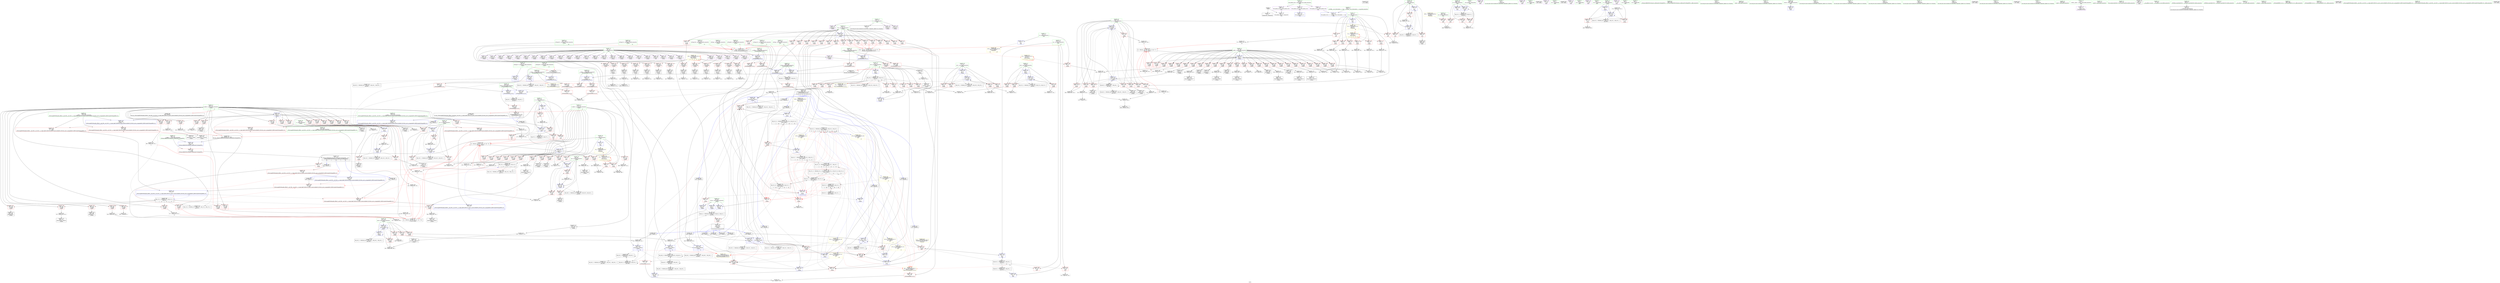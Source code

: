 digraph "SVFG" {
	label="SVFG";

	Node0x55608e524400 [shape=record,color=grey,label="{NodeID: 0\nNullPtr}"];
	Node0x55608e524400 -> Node0x55608e56a610[style=solid];
	Node0x55608e524400 -> Node0x55608e57cc00[style=solid];
	Node0x55608e610300 [shape=record,color=black,label="{NodeID: 941\n711 = PHI()\n}"];
	Node0x55608e5905e0 [shape=record,color=grey,label="{NodeID: 609\n273 = Binary(272, 161, )\n}"];
	Node0x55608e5905e0 -> Node0x55608e567e50[style=solid];
	Node0x55608e582120 [shape=record,color=blue,label="{NodeID: 443\n669\<--752\ntt\<--inc20\nmain\n}"];
	Node0x55608e582120 -> Node0x55608e5b2450[style=dashed];
	Node0x55608e577930 [shape=record,color=red,label="{NodeID: 277\n335\<--75\n\<--cnt\n_Z2goiii\n}"];
	Node0x55608e577930 -> Node0x55608e5935e0[style=solid];
	Node0x55608e568810 [shape=record,color=black,label="{NodeID: 111\n401\<--400\nidxprom142\<--add141\n_Z2goiii\n}"];
	Node0x55608e5c1260 [shape=record,color=black,label="{NodeID: 720\nMR_48V_2 = PHI(MR_48V_10, MR_48V_1, MR_48V_1, MR_48V_1, )\npts\{106 \}\n}"];
	Node0x55608e58b360 [shape=record,color=grey,label="{NodeID: 554\n515 = Binary(514, 161, )\n|{<s0>13}}"];
	Node0x55608e58b360:s0 -> Node0x55608e610880[style=solid,color=red];
	Node0x55608e571730 [shape=record,color=blue,label="{NodeID: 388\n81\<--137\ni\<--\n_Z2goiii\n}"];
	Node0x55608e571730 -> Node0x55608e578220[style=dashed];
	Node0x55608e571730 -> Node0x55608e5782f0[style=dashed];
	Node0x55608e571730 -> Node0x55608e5783c0[style=dashed];
	Node0x55608e571730 -> Node0x55608e5718d0[style=dashed];
	Node0x55608e571730 -> Node0x55608e5bd660[style=dashed];
	Node0x55608e56cda0 [shape=record,color=red,label="{NodeID: 222\n249\<--69\n\<--lx.addr\n_Z2goiii\n}"];
	Node0x55608e56cda0 -> Node0x55608e567be0[style=solid];
	Node0x55608e569310 [shape=record,color=green,label="{NodeID: 56\n590\<--591\n__a.addr\<--__a.addr_field_insensitive\n_ZSt3minIiERKT_S2_S2_\n}"];
	Node0x55608e569310 -> Node0x55608e57aac0[style=solid];
	Node0x55608e569310 -> Node0x55608e57ab90[style=solid];
	Node0x55608e569310 -> Node0x55608e573200[style=solid];
	Node0x55608e57a6b0 [shape=record,color=red,label="{NodeID: 333\n524\<--523\n\<--call218\n_Z2goiii\n}"];
	Node0x55608e57a6b0 -> Node0x55608e572d20[style=solid];
	Node0x55608e56ff10 [shape=record,color=purple,label="{NodeID: 167\n701\<--18\narraydecay\<--s\nmain\n}"];
	Node0x55608e55be40 [shape=record,color=green,label="{NodeID: 1\n7\<--1\n__dso_handle\<--dummyObj\nGlob }"];
	Node0x55608e6103d0 [shape=record,color=black,label="{NodeID: 942\n730 = PHI(61, )\n}"];
	Node0x55608e6103d0 -> Node0x55608e581eb0[style=solid];
	Node0x55608e590760 [shape=record,color=grey,label="{NodeID: 610\n560 = cmp(559, 9, )\n}"];
	Node0x55608e5821f0 [shape=record,color=blue,label="{NodeID: 444\n769\<--768\n__t.addr\<--__t\n_ZSt4moveIRiEONSt16remove_referenceIT_E4typeEOS2_\n}"];
	Node0x55608e5821f0 -> Node0x55608e57c660[style=dashed];
	Node0x55608e577a00 [shape=record,color=red,label="{NodeID: 278\n379\<--75\n\<--cnt\n_Z2goiii\n}"];
	Node0x55608e577a00 -> Node0x55608e58c0e0[style=solid];
	Node0x55608e5688e0 [shape=record,color=black,label="{NodeID: 112\n404\<--403\nconv144\<--\n_Z2goiii\n}"];
	Node0x55608e5688e0 -> Node0x55608e590be0[style=solid];
	Node0x55608e5c1760 [shape=record,color=black,label="{NodeID: 721\nMR_50V_2 = PHI(MR_50V_10, MR_50V_1, MR_50V_1, MR_50V_1, )\npts\{108 \}\n}"];
	Node0x55608e58b4e0 [shape=record,color=grey,label="{NodeID: 555\n409 = Binary(408, 161, )\n}"];
	Node0x55608e58b4e0 -> Node0x55608e590d60[style=solid];
	Node0x55608e571800 [shape=record,color=blue,label="{NodeID: 389\n75\<--156\ncnt\<--add\n_Z2goiii\n}"];
	Node0x55608e571800 -> Node0x55608e5c7160[style=dashed];
	Node0x55608e56ce70 [shape=record,color=red,label="{NodeID: 223\n260\<--69\n\<--lx.addr\n_Z2goiii\n}"];
	Node0x55608e56ce70 -> Node0x55608e5920e0[style=solid];
	Node0x55608e5693e0 [shape=record,color=green,label="{NodeID: 57\n592\<--593\n__b.addr\<--__b.addr_field_insensitive\n_ZSt3minIiERKT_S2_S2_\n}"];
	Node0x55608e5693e0 -> Node0x55608e57ac60[style=solid];
	Node0x55608e5693e0 -> Node0x55608e57ad30[style=solid];
	Node0x55608e5693e0 -> Node0x55608e5732d0[style=solid];
	Node0x55608e57a780 [shape=record,color=red,label="{NodeID: 334\n540\<--539\n\<--arrayidx227\n_Z2goiii\n}"];
	Node0x55608e57a780 -> Node0x55608e56df60[style=solid];
	Node0x55608e56ffe0 [shape=record,color=purple,label="{NodeID: 168\n680\<--20\n\<--.str\nmain\n}"];
	Node0x55608e5317c0 [shape=record,color=green,label="{NodeID: 2\n9\<--1\n\<--dummyObj\nCan only get source location for instruction, argument, global var or function.}"];
	Node0x55608e6105a0 [shape=record,color=black,label="{NodeID: 943\n732 = PHI(585, )\n}"];
	Node0x55608e6105a0 -> Node0x55608e57c590[style=solid];
	Node0x55608e5908e0 [shape=record,color=grey,label="{NodeID: 611\n511 = cmp(510, 153, )\n}"];
	Node0x55608e577ad0 [shape=record,color=red,label="{NodeID: 279\n393\<--75\n\<--cnt\n_Z2goiii\n}"];
	Node0x55608e577ad0 -> Node0x55608e5914e0[style=solid];
	Node0x55608e5689b0 [shape=record,color=black,label="{NodeID: 113\n414\<--413\nidxprom151\<--add150\n_Z2goiii\n}"];
	Node0x55608e5c1c60 [shape=record,color=black,label="{NodeID: 722\nMR_52V_2 = PHI(MR_52V_28, MR_52V_3, MR_52V_4, MR_52V_1, )\npts\{170000 \}\n|{<s0>3|<s1>5|<s2>8|<s3>11|<s4>13|<s5>15|<s6>26}}"];
	Node0x55608e5c1c60:s0 -> Node0x55608e5dc2d0[style=dashed,color=blue];
	Node0x55608e5c1c60:s1 -> Node0x55608e5dc930[style=dashed,color=blue];
	Node0x55608e5c1c60:s2 -> Node0x55608e5dc430[style=dashed,color=blue];
	Node0x55608e5c1c60:s3 -> Node0x55608e5dca90[style=dashed,color=blue];
	Node0x55608e5c1c60:s4 -> Node0x55608e5dcbf0[style=dashed,color=blue];
	Node0x55608e5c1c60:s5 -> Node0x55608e5dc590[style=dashed,color=blue];
	Node0x55608e5c1c60:s6 -> Node0x55608e5dcd50[style=dashed,color=blue];
	Node0x55608e58b660 [shape=record,color=grey,label="{NodeID: 556\n497 = Binary(496, 495, )\n}"];
	Node0x55608e58b660 -> Node0x55608e572b80[style=solid];
	Node0x55608e5718d0 [shape=record,color=blue,label="{NodeID: 390\n81\<--160\ni\<--inc\n_Z2goiii\n}"];
	Node0x55608e5718d0 -> Node0x55608e578220[style=dashed];
	Node0x55608e5718d0 -> Node0x55608e5782f0[style=dashed];
	Node0x55608e5718d0 -> Node0x55608e5783c0[style=dashed];
	Node0x55608e5718d0 -> Node0x55608e5718d0[style=dashed];
	Node0x55608e5718d0 -> Node0x55608e5bd660[style=dashed];
	Node0x55608e56cf40 [shape=record,color=red,label="{NodeID: 224\n272\<--69\n\<--lx.addr\n_Z2goiii\n}"];
	Node0x55608e56cf40 -> Node0x55608e5905e0[style=solid];
	Node0x55608e5694b0 [shape=record,color=green,label="{NodeID: 58\n613\<--614\nretval\<--retval_field_insensitive\n_ZSt3maxIiERKT_S2_S2_\n}"];
	Node0x55608e5694b0 -> Node0x55608e57afa0[style=solid];
	Node0x55608e5694b0 -> Node0x55608e581420[style=solid];
	Node0x55608e5694b0 -> Node0x55608e5814f0[style=solid];
	Node0x55608e57a850 [shape=record,color=red,label="{NodeID: 335\n555\<--554\n\<--call236\n_Z2goiii\n}"];
	Node0x55608e57a850 -> Node0x55608e572ec0[style=solid];
	Node0x55608e5700b0 [shape=record,color=purple,label="{NodeID: 169\n690\<--22\n\<--.str.1\nmain\n}"];
	Node0x55608e5313a0 [shape=record,color=green,label="{NodeID: 3\n20\<--1\n.str\<--dummyObj\nGlob }"];
	Node0x55608e6106e0 [shape=record,color=black,label="{NodeID: 944\n744 = PHI()\n}"];
	Node0x55608e590a60 [shape=record,color=grey,label="{NodeID: 612\n500 = cmp(499, 9, )\n}"];
	Node0x55608e577ba0 [shape=record,color=red,label="{NodeID: 280\n435\<--75\n\<--cnt\n_Z2goiii\n}"];
	Node0x55608e577ba0 -> Node0x55608e58e360[style=solid];
	Node0x55608e568a80 [shape=record,color=black,label="{NodeID: 114\n417\<--416\nidxprom153\<--\n_Z2goiii\n}"];
	Node0x55608e58b7e0 [shape=record,color=grey,label="{NodeID: 557\n546 = Binary(545, 161, )\n|{<s0>15}}"];
	Node0x55608e58b7e0:s0 -> Node0x55608e610880[style=solid,color=red];
	Node0x55608e5719a0 [shape=record,color=blue,label="{NodeID: 391\n83\<--164\ni12\<--\n_Z2goiii\n}"];
	Node0x55608e5719a0 -> Node0x55608e578490[style=dashed];
	Node0x55608e5719a0 -> Node0x55608e578560[style=dashed];
	Node0x55608e5719a0 -> Node0x55608e578630[style=dashed];
	Node0x55608e5719a0 -> Node0x55608e571b40[style=dashed];
	Node0x55608e5719a0 -> Node0x55608e5bdb60[style=dashed];
	Node0x55608e56d010 [shape=record,color=red,label="{NodeID: 225\n282\<--69\n\<--lx.addr\n_Z2goiii\n}"];
	Node0x55608e56d010 -> Node0x55608e58ede0[style=solid];
	Node0x55608e569580 [shape=record,color=green,label="{NodeID: 59\n615\<--616\n__a.addr\<--__a.addr_field_insensitive\n_ZSt3maxIiERKT_S2_S2_\n}"];
	Node0x55608e569580 -> Node0x55608e57b070[style=solid];
	Node0x55608e569580 -> Node0x55608e57b140[style=solid];
	Node0x55608e569580 -> Node0x55608e581280[style=solid];
	Node0x55608e57a920 [shape=record,color=red,label="{NodeID: 336\n580\<--579\n\<--\n_Z2goiii\n}"];
	Node0x55608e57a920 -> Node0x55608e573130[style=solid];
	Node0x55608e570180 [shape=record,color=purple,label="{NodeID: 170\n702\<--24\n\<--.str.2\nmain\n}"];
	Node0x55608e531430 [shape=record,color=green,label="{NodeID: 4\n22\<--1\n.str.1\<--dummyObj\nGlob }"];
	Node0x55608e6107b0 [shape=record,color=black,label="{NodeID: 945\n748 = PHI()\n}"];
	Node0x55608e590be0 [shape=record,color=grey,label="{NodeID: 613\n405 = cmp(404, 153, )\n}"];
	Node0x55608e577c70 [shape=record,color=red,label="{NodeID: 281\n443\<--75\n\<--cnt\n_Z2goiii\n}"];
	Node0x55608e577c70 -> Node0x55608e594f60[style=solid];
	Node0x55608e568b50 [shape=record,color=black,label="{NodeID: 115\n420\<--419\nconv155\<--\n_Z2goiii\n}"];
	Node0x55608e568b50 -> Node0x55608e592b60[style=solid];
	Node0x55608e58b960 [shape=record,color=grey,label="{NodeID: 558\n400 = Binary(399, 161, )\n}"];
	Node0x55608e58b960 -> Node0x55608e568810[style=solid];
	Node0x55608e571a70 [shape=record,color=blue,label="{NodeID: 392\n77\<--185\ncnt1\<--inc22\n_Z2goiii\n}"];
	Node0x55608e571a70 -> Node0x55608e577d40[style=dashed];
	Node0x55608e571a70 -> Node0x55608e577e10[style=dashed];
	Node0x55608e571a70 -> Node0x55608e577ee0[style=dashed];
	Node0x55608e571a70 -> Node0x55608e571a70[style=dashed];
	Node0x55608e571a70 -> Node0x55608e5bcc60[style=dashed];
	Node0x55608e56d0e0 [shape=record,color=red,label="{NodeID: 226\n318\<--69\n\<--lx.addr\n_Z2goiii\n|{<s0>5}}"];
	Node0x55608e56d0e0:s0 -> Node0x55608e610f00[style=solid,color=red];
	Node0x55608e569650 [shape=record,color=green,label="{NodeID: 60\n617\<--618\n__b.addr\<--__b.addr_field_insensitive\n_ZSt3maxIiERKT_S2_S2_\n}"];
	Node0x55608e569650 -> Node0x55608e57b210[style=solid];
	Node0x55608e569650 -> Node0x55608e57b2e0[style=solid];
	Node0x55608e569650 -> Node0x55608e581350[style=solid];
	Node0x55608e57a9f0 [shape=record,color=red,label="{NodeID: 337\n608\<--588\n\<--retval\n_ZSt3minIiERKT_S2_S2_\n}"];
	Node0x55608e57a9f0 -> Node0x55608e56e100[style=solid];
	Node0x55608e570250 [shape=record,color=purple,label="{NodeID: 171\n710\<--26\n\<--.str.3\nmain\n}"];
	Node0x55608e5264f0 [shape=record,color=green,label="{NodeID: 5\n24\<--1\n.str.2\<--dummyObj\nGlob }"];
	Node0x55608e610880 [shape=record,color=black,label="{NodeID: 946\n62 = PHI(281, 317, 367, 425, 515, 546, 727, )\n0th arg _Z2goiii }"];
	Node0x55608e610880 -> Node0x55608e57cd00[style=solid];
	Node0x55608e590d60 [shape=record,color=grey,label="{NodeID: 614\n410 = cmp(407, 409, )\n}"];
	Node0x55608e577d40 [shape=record,color=red,label="{NodeID: 282\n184\<--77\n\<--cnt1\n_Z2goiii\n}"];
	Node0x55608e577d40 -> Node0x55608e58f560[style=solid];
	Node0x55608e56d5a0 [shape=record,color=black,label="{NodeID: 116\n460\<--459\nidxprom178\<--add177\n_Z2goiii\n}"];
	Node0x55608e58bae0 [shape=record,color=grey,label="{NodeID: 559\n506 = Binary(505, 161, )\n}"];
	Node0x55608e58bae0 -> Node0x55608e56dc20[style=solid];
	Node0x55608e571b40 [shape=record,color=blue,label="{NodeID: 393\n83\<--189\ni12\<--inc24\n_Z2goiii\n}"];
	Node0x55608e571b40 -> Node0x55608e578490[style=dashed];
	Node0x55608e571b40 -> Node0x55608e578560[style=dashed];
	Node0x55608e571b40 -> Node0x55608e578630[style=dashed];
	Node0x55608e571b40 -> Node0x55608e571b40[style=dashed];
	Node0x55608e571b40 -> Node0x55608e5bdb60[style=dashed];
	Node0x55608e56d1b0 [shape=record,color=red,label="{NodeID: 227\n331\<--69\n\<--lx.addr\n_Z2goiii\n}"];
	Node0x55608e56d1b0 -> Node0x55608e5923e0[style=solid];
	Node0x55608e569720 [shape=record,color=green,label="{NodeID: 61\n638\<--639\n__a.addr\<--__a.addr_field_insensitive\n_ZSt4swapIiENSt9enable_ifIXsr6__and_ISt6__not_ISt15__is_tuple_likeIT_EESt21is_move_constructibleIS3_ESt18is_move_assignableIS3_EEE5valueEvE4typeERS3_SC_\n}"];
	Node0x55608e569720 -> Node0x55608e57b550[style=solid];
	Node0x55608e569720 -> Node0x55608e57b620[style=solid];
	Node0x55608e569720 -> Node0x55608e5815c0[style=solid];
	Node0x55608e57aac0 [shape=record,color=red,label="{NodeID: 338\n598\<--590\n\<--__a.addr\n_ZSt3minIiERKT_S2_S2_\n}"];
	Node0x55608e57aac0 -> Node0x55608e57aed0[style=solid];
	Node0x55608e570320 [shape=record,color=purple,label="{NodeID: 172\n743\<--28\n\<--.str.4\nmain\n}"];
	Node0x55608e526580 [shape=record,color=green,label="{NodeID: 6\n26\<--1\n.str.3\<--dummyObj\nGlob }"];
	Node0x55608e610f00 [shape=record,color=black,label="{NodeID: 947\n63 = PHI(283, 318, 369, 431, 517, 547, 728, )\n1st arg _Z2goiii }"];
	Node0x55608e610f00 -> Node0x55608e57cdd0[style=solid];
	Node0x55608e57dca0 [shape=record,color=yellow,style=double,label="{NodeID: 781\n54V_1 = ENCHI(MR_54V_0)\npts\{190000 \}\nFun[_Z2goiii]|{|<s14>3|<s15>5|<s16>8|<s17>11|<s18>13|<s19>15}}"];
	Node0x55608e57dca0 -> Node0x55608e579670[style=dashed];
	Node0x55608e57dca0 -> Node0x55608e579740[style=dashed];
	Node0x55608e57dca0 -> Node0x55608e579810[style=dashed];
	Node0x55608e57dca0 -> Node0x55608e5799b0[style=dashed];
	Node0x55608e57dca0 -> Node0x55608e579a80[style=dashed];
	Node0x55608e57dca0 -> Node0x55608e579c20[style=dashed];
	Node0x55608e57dca0 -> Node0x55608e579dc0[style=dashed];
	Node0x55608e57dca0 -> Node0x55608e579e90[style=dashed];
	Node0x55608e57dca0 -> Node0x55608e57a100[style=dashed];
	Node0x55608e57dca0 -> Node0x55608e57a1d0[style=dashed];
	Node0x55608e57dca0 -> Node0x55608e57a440[style=dashed];
	Node0x55608e57dca0 -> Node0x55608e57a510[style=dashed];
	Node0x55608e57dca0 -> Node0x55608e57a5e0[style=dashed];
	Node0x55608e57dca0 -> Node0x55608e57a780[style=dashed];
	Node0x55608e57dca0:s14 -> Node0x55608e57dca0[style=dashed,color=red];
	Node0x55608e57dca0:s15 -> Node0x55608e57dca0[style=dashed,color=red];
	Node0x55608e57dca0:s16 -> Node0x55608e57dca0[style=dashed,color=red];
	Node0x55608e57dca0:s17 -> Node0x55608e57dca0[style=dashed,color=red];
	Node0x55608e57dca0:s18 -> Node0x55608e57dca0[style=dashed,color=red];
	Node0x55608e57dca0:s19 -> Node0x55608e57dca0[style=dashed,color=red];
	Node0x55608e590ee0 [shape=record,color=grey,label="{NodeID: 615\n600 = cmp(597, 599, )\n}"];
	Node0x55608e577e10 [shape=record,color=red,label="{NodeID: 283\n219\<--77\n\<--cnt1\n_Z2goiii\n}"];
	Node0x55608e577e10 -> Node0x55608e591960[style=solid];
	Node0x55608e56d670 [shape=record,color=black,label="{NodeID: 117\n463\<--462\nidxprom180\<--\n_Z2goiii\n}"];
	Node0x55608e5c3060 [shape=record,color=black,label="{NodeID: 726\nMR_52V_3 = PHI(MR_52V_4, MR_52V_2, )\npts\{170000 \}\n|{|<s1>26|<s2>26|<s3>26|<s4>26}}"];
	Node0x55608e5c3060 -> Node0x55608e5b1f50[style=dashed];
	Node0x55608e5c3060:s1 -> Node0x55608e5794d0[style=dashed,color=red];
	Node0x55608e5c3060:s2 -> Node0x55608e5795a0[style=dashed,color=red];
	Node0x55608e5c3060:s3 -> Node0x55608e5713f0[style=dashed,color=red];
	Node0x55608e5c3060:s4 -> Node0x55608e5c1c60[style=dashed,color=red];
	Node0x55608e58bc60 [shape=record,color=grey,label="{NodeID: 560\n574 = Binary(573, 161, )\n}"];
	Node0x55608e58bc60 -> Node0x55608e573060[style=solid];
	Node0x55608e571c10 [shape=record,color=blue,label="{NodeID: 394\n85\<--192\ni26\<--\n_Z2goiii\n}"];
	Node0x55608e571c10 -> Node0x55608e578700[style=dashed];
	Node0x55608e571c10 -> Node0x55608e5787d0[style=dashed];
	Node0x55608e571c10 -> Node0x55608e5788a0[style=dashed];
	Node0x55608e571c10 -> Node0x55608e571db0[style=dashed];
	Node0x55608e571c10 -> Node0x55608e5be060[style=dashed];
	Node0x55608e56d280 [shape=record,color=red,label="{NodeID: 228\n341\<--69\n\<--lx.addr\n_Z2goiii\n}"];
	Node0x55608e56d280 -> Node0x55608e58f260[style=solid];
	Node0x55608e5697f0 [shape=record,color=green,label="{NodeID: 62\n640\<--641\n__b.addr\<--__b.addr_field_insensitive\n_ZSt4swapIiENSt9enable_ifIXsr6__and_ISt6__not_ISt15__is_tuple_likeIT_EESt21is_move_constructibleIS3_ESt18is_move_assignableIS3_EEE5valueEvE4typeERS3_SC_\n}"];
	Node0x55608e5697f0 -> Node0x55608e57b6f0[style=solid];
	Node0x55608e5697f0 -> Node0x55608e57b7c0[style=solid];
	Node0x55608e5697f0 -> Node0x55608e581690[style=solid];
	Node0x55608e57ab90 [shape=record,color=red,label="{NodeID: 339\n605\<--590\n\<--__a.addr\n_ZSt3minIiERKT_S2_S2_\n}"];
	Node0x55608e57ab90 -> Node0x55608e5811b0[style=solid];
	Node0x55608e5703f0 [shape=record,color=purple,label="{NodeID: 173\n747\<--30\n\<--.str.5\nmain\n}"];
	Node0x55608e5318e0 [shape=record,color=green,label="{NodeID: 7\n28\<--1\n.str.4\<--dummyObj\nGlob }"];
	Node0x55608e6111c0 [shape=record,color=black,label="{NodeID: 948\n64 = PHI(284, 320, 377, 433, 518, 549, 729, )\n2nd arg _Z2goiii }"];
	Node0x55608e6111c0 -> Node0x55608e57cea0[style=solid];
	Node0x55608e57dd80 [shape=record,color=yellow,style=double,label="{NodeID: 782\n56V_1 = ENCHI(MR_56V_0)\npts\{674 678 \}\nFun[_Z2goiii]}"];
	Node0x55608e57dd80 -> Node0x55608e579b50[style=dashed];
	Node0x55608e57dd80 -> Node0x55608e579cf0[style=dashed];
	Node0x55608e57dd80 -> Node0x55608e57a030[style=dashed];
	Node0x55608e57dd80 -> Node0x55608e57a370[style=dashed];
	Node0x55608e57dd80 -> Node0x55608e57a6b0[style=dashed];
	Node0x55608e57dd80 -> Node0x55608e57a850[style=dashed];
	Node0x55608e591060 [shape=record,color=grey,label="{NodeID: 616\n494 = cmp(493, 153, )\n}"];
	Node0x55608e591060 -> Node0x55608e56da80[style=solid];
	Node0x55608e577ee0 [shape=record,color=red,label="{NodeID: 284\n334\<--77\n\<--cnt1\n_Z2goiii\n}"];
	Node0x55608e577ee0 -> Node0x55608e5935e0[style=solid];
	Node0x55608e56d740 [shape=record,color=black,label="{NodeID: 118\n466\<--465\nconv182\<--\n_Z2goiii\n}"];
	Node0x55608e56d740 -> Node0x55608e594360[style=solid];
	Node0x55608e5c3560 [shape=record,color=black,label="{NodeID: 727\nMR_95V_4 = PHI(MR_95V_5, MR_95V_3, )\npts\{674 \}\n|{|<s5>27}}"];
	Node0x55608e5c3560 -> Node0x55608e57c0b0[style=dashed];
	Node0x55608e5c3560 -> Node0x55608e57c180[style=dashed];
	Node0x55608e5c3560 -> Node0x55608e57c590[style=dashed];
	Node0x55608e5c3560 -> Node0x55608e581f80[style=dashed];
	Node0x55608e5c3560 -> Node0x55608e5b2e50[style=dashed];
	Node0x55608e5c3560:s5 -> Node0x55608e5b7a90[style=dashed,color=red];
	Node0x55608e58bde0 [shape=record,color=grey,label="{NodeID: 561\n565 = Binary(564, 125, )\n}"];
	Node0x55608e58bde0 -> Node0x55608e572f90[style=solid];
	Node0x55608e571ce0 [shape=record,color=blue,label="{NodeID: 395\n79\<--212\ncnt2\<--inc38\n_Z2goiii\n}"];
	Node0x55608e571ce0 -> Node0x55608e577fb0[style=dashed];
	Node0x55608e571ce0 -> Node0x55608e578080[style=dashed];
	Node0x55608e571ce0 -> Node0x55608e578150[style=dashed];
	Node0x55608e571ce0 -> Node0x55608e571ce0[style=dashed];
	Node0x55608e571ce0 -> Node0x55608e5bd160[style=dashed];
	Node0x55608e56d350 [shape=record,color=red,label="{NodeID: 229\n358\<--69\n\<--lx.addr\n_Z2goiii\n}"];
	Node0x55608e56d350 -> Node0x55608e5685a0[style=solid];
	Node0x55608e5698c0 [shape=record,color=green,label="{NodeID: 63\n642\<--643\n__tmp\<--__tmp_field_insensitive\n_ZSt4swapIiENSt9enable_ifIXsr6__and_ISt6__not_ISt15__is_tuple_likeIT_EESt21is_move_constructibleIS3_ESt18is_move_assignableIS3_EEE5valueEvE4typeERS3_SC_\n|{|<s1>20}}"];
	Node0x55608e5698c0 -> Node0x55608e581760[style=solid];
	Node0x55608e5698c0:s1 -> Node0x55608e6116a0[style=solid,color=red];
	Node0x55608e57ac60 [shape=record,color=red,label="{NodeID: 340\n596\<--592\n\<--__b.addr\n_ZSt3minIiERKT_S2_S2_\n}"];
	Node0x55608e57ac60 -> Node0x55608e57ae00[style=solid];
	Node0x55608e5704c0 [shape=record,color=purple,label="{NodeID: 174\n778\<--32\nllvm.global_ctors_0\<--llvm.global_ctors\nGlob }"];
	Node0x55608e5704c0 -> Node0x55608e57ca00[style=solid];
	Node0x55608e531970 [shape=record,color=green,label="{NodeID: 8\n30\<--1\n.str.5\<--dummyObj\nGlob }"];
	Node0x55608e611480 [shape=record,color=black,label="{NodeID: 949\n636 = PHI(69, )\n0th arg _ZSt4swapIiENSt9enable_ifIXsr6__and_ISt6__not_ISt15__is_tuple_likeIT_EESt21is_move_constructibleIS3_ESt18is_move_assignableIS3_EEE5valueEvE4typeERS3_SC_ }"];
	Node0x55608e611480 -> Node0x55608e5815c0[style=solid];
	Node0x55608e5911e0 [shape=record,color=grey,label="{NodeID: 617\n542 = cmp(541, 153, )\n}"];
	Node0x55608e577fb0 [shape=record,color=red,label="{NodeID: 285\n211\<--79\n\<--cnt2\n_Z2goiii\n}"];
	Node0x55608e577fb0 -> Node0x55608e58d460[style=solid];
	Node0x55608e56d810 [shape=record,color=black,label="{NodeID: 119\n487\<--486\nidxprom195\<--\n_Z2goiii\n}"];
	Node0x55608e58bf60 [shape=record,color=grey,label="{NodeID: 562\n216 = Binary(215, 125, )\n}"];
	Node0x55608e58bf60 -> Node0x55608e571db0[style=solid];
	Node0x55608e571db0 [shape=record,color=blue,label="{NodeID: 396\n85\<--216\ni26\<--dec\n_Z2goiii\n}"];
	Node0x55608e571db0 -> Node0x55608e578700[style=dashed];
	Node0x55608e571db0 -> Node0x55608e5787d0[style=dashed];
	Node0x55608e571db0 -> Node0x55608e5788a0[style=dashed];
	Node0x55608e571db0 -> Node0x55608e571db0[style=dashed];
	Node0x55608e571db0 -> Node0x55608e5be060[style=dashed];
	Node0x55608e56d420 [shape=record,color=red,label="{NodeID: 230\n368\<--69\n\<--lx.addr\n_Z2goiii\n}"];
	Node0x55608e56d420 -> Node0x55608e58d2e0[style=solid];
	Node0x55608e569990 [shape=record,color=green,label="{NodeID: 64\n648\<--649\n_ZSt4moveIRiEONSt16remove_referenceIT_E4typeEOS2_\<--_ZSt4moveIRiEONSt16remove_referenceIT_E4typeEOS2__field_insensitive\n}"];
	Node0x55608e5b1f50 [shape=record,color=black,label="{NodeID: 673\nMR_52V_2 = PHI(MR_52V_3, MR_52V_1, )\npts\{170000 \}\n}"];
	Node0x55608e5b1f50 -> Node0x55608e5c3060[style=dashed];
	Node0x55608e57ad30 [shape=record,color=red,label="{NodeID: 341\n602\<--592\n\<--__b.addr\n_ZSt3minIiERKT_S2_S2_\n}"];
	Node0x55608e57ad30 -> Node0x55608e581120[style=solid];
	Node0x55608e5705c0 [shape=record,color=purple,label="{NodeID: 175\n779\<--32\nllvm.global_ctors_1\<--llvm.global_ctors\nGlob }"];
	Node0x55608e5705c0 -> Node0x55608e57cb00[style=solid];
	Node0x55608e53c130 [shape=record,color=green,label="{NodeID: 9\n33\<--1\n\<--dummyObj\nCan only get source location for instruction, argument, global var or function.}"];
	Node0x55608e611590 [shape=record,color=black,label="{NodeID: 950\n637 = PHI(71, )\n1st arg _ZSt4swapIiENSt9enable_ifIXsr6__and_ISt6__not_ISt15__is_tuple_likeIT_EESt21is_move_constructibleIS3_ESt18is_move_assignableIS3_EEE5valueEvE4typeERS3_SC_ }"];
	Node0x55608e611590 -> Node0x55608e581690[style=solid];
	Node0x55608e591360 [shape=record,color=grey,label="{NodeID: 618\n197 = cmp(195, 196, )\n}"];
	Node0x55608e578080 [shape=record,color=red,label="{NodeID: 286\n223\<--79\n\<--cnt2\n_Z2goiii\n}"];
	Node0x55608e578080 -> Node0x55608e592560[style=solid];
	Node0x55608e56d8e0 [shape=record,color=black,label="{NodeID: 120\n490\<--489\nidxprom197\<--\n_Z2goiii\n}"];
	Node0x55608e58c0e0 [shape=record,color=grey,label="{NodeID: 563\n380 = Binary(378, 379, )\n}"];
	Node0x55608e58c0e0 -> Node0x55608e572500[style=solid];
	Node0x55608e571e80 [shape=record,color=blue,label="{NodeID: 397\n65\<--228\nretval\<--\n_Z2goiii\n}"];
	Node0x55608e571e80 -> Node0x55608e5bb860[style=dashed];
	Node0x55608e575410 [shape=record,color=red,label="{NodeID: 231\n370\<--69\n\<--lx.addr\n_Z2goiii\n}"];
	Node0x55608e575410 -> Node0x55608e58d760[style=solid];
	Node0x55608e569a90 [shape=record,color=green,label="{NodeID: 65\n662\<--663\nmain\<--main_field_insensitive\n}"];
	Node0x55608e5b2450 [shape=record,color=black,label="{NodeID: 674\nMR_91V_3 = PHI(MR_91V_4, MR_91V_2, )\npts\{670 \}\n}"];
	Node0x55608e5b2450 -> Node0x55608e57bbd0[style=dashed];
	Node0x55608e5b2450 -> Node0x55608e57bca0[style=dashed];
	Node0x55608e5b2450 -> Node0x55608e57bd70[style=dashed];
	Node0x55608e5b2450 -> Node0x55608e582120[style=dashed];
	Node0x55608e57ae00 [shape=record,color=red,label="{NodeID: 342\n597\<--596\n\<--\n_ZSt3minIiERKT_S2_S2_\n}"];
	Node0x55608e57ae00 -> Node0x55608e590ee0[style=solid];
	Node0x55608e5706c0 [shape=record,color=purple,label="{NodeID: 176\n780\<--32\nllvm.global_ctors_2\<--llvm.global_ctors\nGlob }"];
	Node0x55608e5706c0 -> Node0x55608e57cc00[style=solid];
	Node0x55608e53c1c0 [shape=record,color=green,label="{NodeID: 10\n125\<--1\n\<--dummyObj\nCan only get source location for instruction, argument, global var or function.}"];
	Node0x55608e6116a0 [shape=record,color=black,label="{NodeID: 951\n768 = PHI(646, 652, 642, )\n0th arg _ZSt4moveIRiEONSt16remove_referenceIT_E4typeEOS2_ }"];
	Node0x55608e6116a0 -> Node0x55608e5821f0[style=solid];
	Node0x55608e5914e0 [shape=record,color=grey,label="{NodeID: 619\n394 = cmp(392, 393, )\n}"];
	Node0x55608e578150 [shape=record,color=red,label="{NodeID: 287\n392\<--79\n\<--cnt2\n_Z2goiii\n}"];
	Node0x55608e578150 -> Node0x55608e5914e0[style=solid];
	Node0x55608e56d9b0 [shape=record,color=black,label="{NodeID: 121\n493\<--492\nconv199\<--\n_Z2goiii\n}"];
	Node0x55608e56d9b0 -> Node0x55608e591060[style=solid];
	Node0x55608e58c260 [shape=record,color=grey,label="{NodeID: 564\n377 = Binary(371, 376, )\n|{<s0>8}}"];
	Node0x55608e58c260:s0 -> Node0x55608e6111c0[style=solid,color=red];
	Node0x55608e571f50 [shape=record,color=blue,label="{NodeID: 398\n256\<--9\n\<--\n_Z2goiii\n}"];
	Node0x55608e571f50 -> Node0x55608e5c1c60[style=dashed];
	Node0x55608e5754a0 [shape=record,color=red,label="{NodeID: 232\n462\<--69\n\<--lx.addr\n_Z2goiii\n}"];
	Node0x55608e5754a0 -> Node0x55608e56d670[style=solid];
	Node0x55608e569b90 [shape=record,color=green,label="{NodeID: 66\n665\<--666\nretval\<--retval_field_insensitive\nmain\n}"];
	Node0x55608e569b90 -> Node0x55608e5819d0[style=solid];
	Node0x55608e5b2950 [shape=record,color=black,label="{NodeID: 675\nMR_93V_2 = PHI(MR_93V_4, MR_93V_1, )\npts\{672 \}\n}"];
	Node0x55608e5b2950 -> Node0x55608e581b70[style=dashed];
	Node0x55608e57aed0 [shape=record,color=red,label="{NodeID: 343\n599\<--598\n\<--\n_ZSt3minIiERKT_S2_S2_\n}"];
	Node0x55608e57aed0 -> Node0x55608e590ee0[style=solid];
	Node0x55608e5707c0 [shape=record,color=red,label="{NodeID: 177\n241\<--8\n\<--h\n_Z2goiii\n}"];
	Node0x55608e5707c0 -> Node0x55608e58f0e0[style=solid];
	Node0x55608e531040 [shape=record,color=green,label="{NodeID: 11\n133\<--1\n\<--dummyObj\nCan only get source location for instruction, argument, global var or function.}"];
	Node0x55608e611830 [shape=record,color=black,label="{NodeID: 952\n611 = PHI(75, 75, )\n0th arg _ZSt3maxIiERKT_S2_S2_ }"];
	Node0x55608e611830 -> Node0x55608e581280[style=solid];
	Node0x55608e591660 [shape=record,color=grey,label="{NodeID: 620\n390 = cmp(388, 389, )\n}"];
	Node0x55608e578220 [shape=record,color=red,label="{NodeID: 288\n140\<--81\n\<--i\n_Z2goiii\n}"];
	Node0x55608e578220 -> Node0x55608e591de0[style=solid];
	Node0x55608e56da80 [shape=record,color=black,label="{NodeID: 122\n495\<--494\nconv201\<--cmp200\n_Z2goiii\n}"];
	Node0x55608e56da80 -> Node0x55608e58b660[style=solid];
	Node0x55608e58c3e0 [shape=record,color=grey,label="{NodeID: 565\n388 = Binary(387, 161, )\n}"];
	Node0x55608e58c3e0 -> Node0x55608e591660[style=solid];
	Node0x55608e572020 [shape=record,color=blue,label="{NodeID: 399\n65\<--9\nretval\<--\n_Z2goiii\n}"];
	Node0x55608e572020 -> Node0x55608e5bb860[style=dashed];
	Node0x55608e575570 [shape=record,color=red,label="{NodeID: 233\n489\<--69\n\<--lx.addr\n_Z2goiii\n}"];
	Node0x55608e575570 -> Node0x55608e56d8e0[style=solid];
	Node0x55608e569c60 [shape=record,color=green,label="{NodeID: 67\n667\<--668\ntn\<--tn_field_insensitive\nmain\n}"];
	Node0x55608e569c60 -> Node0x55608e57bb00[style=solid];
	Node0x55608e5b2e50 [shape=record,color=black,label="{NodeID: 676\nMR_95V_2 = PHI(MR_95V_4, MR_95V_1, )\npts\{674 \}\n}"];
	Node0x55608e5b2e50 -> Node0x55608e581d10[style=dashed];
	Node0x55608e57afa0 [shape=record,color=red,label="{NodeID: 344\n633\<--613\n\<--retval\n_ZSt3maxIiERKT_S2_S2_\n}"];
	Node0x55608e57afa0 -> Node0x55608e56e1d0[style=solid];
	Node0x55608e570890 [shape=record,color=red,label="{NodeID: 178\n264\<--8\n\<--h\n_Z2goiii\n}"];
	Node0x55608e570890 -> Node0x55608e590460[style=solid];
	Node0x55608e531110 [shape=record,color=green,label="{NodeID: 12\n153\<--1\n\<--dummyObj\nCan only get source location for instruction, argument, global var or function.}"];
	Node0x55608e611980 [shape=record,color=black,label="{NodeID: 953\n612 = PHI(93, 97, )\n1st arg _ZSt3maxIiERKT_S2_S2_ }"];
	Node0x55608e611980 -> Node0x55608e581350[style=solid];
	Node0x55608e5917e0 [shape=record,color=grey,label="{NodeID: 621\n482 = cmp(478, 481, )\n}"];
	Node0x55608e5917e0 -> Node0x55608e58a280[style=solid];
	Node0x55608e5782f0 [shape=record,color=red,label="{NodeID: 289\n147\<--81\n\<--i\n_Z2goiii\n}"];
	Node0x55608e5782f0 -> Node0x55608e56ad20[style=solid];
	Node0x55608e56db50 [shape=record,color=black,label="{NodeID: 123\n503\<--502\nidxprom205\<--\n_Z2goiii\n}"];
	Node0x55608e5c4e60 [shape=record,color=black,label="{NodeID: 732\nMR_69V_3 = PHI(MR_69V_4, MR_69V_2, )\npts\{614 \}\n}"];
	Node0x55608e5c4e60 -> Node0x55608e57afa0[style=dashed];
	Node0x55608e58c560 [shape=record,color=grey,label="{NodeID: 566\n552 = Binary(550, 551, )\n}"];
	Node0x55608e58c560 -> Node0x55608e572df0[style=solid];
	Node0x55608e5720f0 [shape=record,color=blue,label="{NodeID: 400\n87\<--285\nref.tmp\<--call\n_Z2goiii\n|{|<s7>4}}"];
	Node0x55608e5720f0 -> Node0x55608e579b50[style=dashed];
	Node0x55608e5720f0 -> Node0x55608e579cf0[style=dashed];
	Node0x55608e5720f0 -> Node0x55608e57a030[style=dashed];
	Node0x55608e5720f0 -> Node0x55608e57a370[style=dashed];
	Node0x55608e5720f0 -> Node0x55608e57a6b0[style=dashed];
	Node0x55608e5720f0 -> Node0x55608e57a850[style=dashed];
	Node0x55608e5720f0 -> Node0x55608e5be560[style=dashed];
	Node0x55608e5720f0:s7 -> Node0x55608e5b78a0[style=dashed,color=red];
	Node0x55608e575640 [shape=record,color=red,label="{NodeID: 234\n499\<--69\n\<--lx.addr\n_Z2goiii\n}"];
	Node0x55608e575640 -> Node0x55608e590a60[style=solid];
	Node0x55608e569d30 [shape=record,color=green,label="{NodeID: 68\n669\<--670\ntt\<--tt_field_insensitive\nmain\n}"];
	Node0x55608e569d30 -> Node0x55608e57bbd0[style=solid];
	Node0x55608e569d30 -> Node0x55608e57bca0[style=solid];
	Node0x55608e569d30 -> Node0x55608e57bd70[style=solid];
	Node0x55608e569d30 -> Node0x55608e581aa0[style=solid];
	Node0x55608e569d30 -> Node0x55608e582120[style=solid];
	Node0x55608e5b3350 [shape=record,color=black,label="{NodeID: 677\nMR_97V_2 = PHI(MR_97V_4, MR_97V_1, )\npts\{676 \}\n}"];
	Node0x55608e5b3350 -> Node0x55608e581de0[style=dashed];
	Node0x55608e57b070 [shape=record,color=red,label="{NodeID: 345\n621\<--615\n\<--__a.addr\n_ZSt3maxIiERKT_S2_S2_\n}"];
	Node0x55608e57b070 -> Node0x55608e57b3b0[style=solid];
	Node0x55608e570960 [shape=record,color=red,label="{NodeID: 179\n300\<--8\n\<--h\n_Z2goiii\n}"];
	Node0x55608e570960 -> Node0x55608e58c9e0[style=solid];
	Node0x55608e5311e0 [shape=record,color=green,label="{NodeID: 13\n161\<--1\n\<--dummyObj\nCan only get source location for instruction, argument, global var or function.}"];
	Node0x55608e611ad0 [shape=record,color=black,label="{NodeID: 954\n586 = PHI(280, 316, 365, 423, 513, 544, 673, )\n0th arg _ZSt3minIiERKT_S2_S2_ }"];
	Node0x55608e611ad0 -> Node0x55608e573200[style=solid];
	Node0x55608e591960 [shape=record,color=grey,label="{NodeID: 622\n221 = cmp(219, 220, )\n}"];
	Node0x55608e5783c0 [shape=record,color=red,label="{NodeID: 290\n159\<--81\n\<--i\n_Z2goiii\n}"];
	Node0x55608e5783c0 -> Node0x55608e58e4e0[style=solid];
	Node0x55608e56dc20 [shape=record,color=black,label="{NodeID: 124\n507\<--506\nidxprom208\<--sub207\n_Z2goiii\n}"];
	Node0x55608e58c6e0 [shape=record,color=grey,label="{NodeID: 567\n481 = Binary(479, 480, )\n}"];
	Node0x55608e58c6e0 -> Node0x55608e5917e0[style=solid];
	Node0x55608e5721c0 [shape=record,color=blue,label="{NodeID: 401\n291\<--290\n\<--\n_Z2goiii\n}"];
	Node0x55608e5721c0 -> Node0x55608e5c8060[style=dashed];
	Node0x55608e575710 [shape=record,color=red,label="{NodeID: 235\n505\<--69\n\<--lx.addr\n_Z2goiii\n}"];
	Node0x55608e575710 -> Node0x55608e58bae0[style=solid];
	Node0x55608e569e00 [shape=record,color=green,label="{NodeID: 69\n671\<--672\ni\<--i_field_insensitive\nmain\n}"];
	Node0x55608e569e00 -> Node0x55608e57be40[style=solid];
	Node0x55608e569e00 -> Node0x55608e57bf10[style=solid];
	Node0x55608e569e00 -> Node0x55608e57bfe0[style=solid];
	Node0x55608e569e00 -> Node0x55608e581b70[style=solid];
	Node0x55608e569e00 -> Node0x55608e581c40[style=solid];
	Node0x55608e5b3850 [shape=record,color=black,label="{NodeID: 678\nMR_99V_2 = PHI(MR_99V_3, MR_99V_1, )\npts\{678 \}\n}"];
	Node0x55608e5b3850 -> Node0x55608e581eb0[style=dashed];
	Node0x55608e5b3850 -> Node0x55608e5b3850[style=dashed];
	Node0x55608e57b140 [shape=record,color=red,label="{NodeID: 346\n630\<--615\n\<--__a.addr\n_ZSt3maxIiERKT_S2_S2_\n}"];
	Node0x55608e57b140 -> Node0x55608e5814f0[style=solid];
	Node0x55608e570a30 [shape=record,color=red,label="{NodeID: 180\n350\<--8\n\<--h\n_Z2goiii\n}"];
	Node0x55608e570a30 -> Node0x55608e58ec60[style=solid];
	Node0x55608e565fc0 [shape=record,color=green,label="{NodeID: 14\n182\<--1\n\<--dummyObj\nCan only get source location for instruction, argument, global var or function.}"];
	Node0x55608e611e80 [shape=record,color=black,label="{NodeID: 955\n587 = PHI(87, 89, 91, 95, 105, 107, 677, )\n1st arg _ZSt3minIiERKT_S2_S2_ }"];
	Node0x55608e611e80 -> Node0x55608e5732d0[style=solid];
	Node0x55608e5b7300 [shape=record,color=yellow,style=double,label="{NodeID: 789\n18V_1 = ENCHI(MR_18V_0)\npts\{76 \}\nFun[_ZSt3maxIiERKT_S2_S2_]}"];
	Node0x55608e5b7300 -> Node0x55608e57b3b0[style=dashed];
	Node0x55608e591ae0 [shape=record,color=grey,label="{NodeID: 623\n302 = cmp(299, 301, )\n}"];
	Node0x55608e578490 [shape=record,color=red,label="{NodeID: 291\n167\<--83\n\<--i12\n_Z2goiii\n}"];
	Node0x55608e578490 -> Node0x55608e5941e0[style=solid];
	Node0x55608e56dcf0 [shape=record,color=black,label="{NodeID: 125\n510\<--509\nconv210\<--\n_Z2goiii\n}"];
	Node0x55608e56dcf0 -> Node0x55608e5908e0[style=solid];
	Node0x55608e58c860 [shape=record,color=grey,label="{NodeID: 568\n549 = Binary(548, 161, )\n|{<s0>15}}"];
	Node0x55608e58c860:s0 -> Node0x55608e6111c0[style=solid,color=red];
	Node0x55608e572290 [shape=record,color=blue,label="{NodeID: 402\n89\<--321\nref.tmp93\<--call95\n_Z2goiii\n|{|<s6>6}}"];
	Node0x55608e572290 -> Node0x55608e579cf0[style=dashed];
	Node0x55608e572290 -> Node0x55608e57a030[style=dashed];
	Node0x55608e572290 -> Node0x55608e57a370[style=dashed];
	Node0x55608e572290 -> Node0x55608e57a6b0[style=dashed];
	Node0x55608e572290 -> Node0x55608e57a850[style=dashed];
	Node0x55608e572290 -> Node0x55608e5bea60[style=dashed];
	Node0x55608e572290:s6 -> Node0x55608e5b78a0[style=dashed,color=red];
	Node0x55608e5757e0 [shape=record,color=red,label="{NodeID: 236\n516\<--69\n\<--lx.addr\n_Z2goiii\n}"];
	Node0x55608e5757e0 -> Node0x55608e58e060[style=solid];
	Node0x55608e569ed0 [shape=record,color=green,label="{NodeID: 70\n673\<--674\nres\<--res_field_insensitive\nmain\n|{|<s4>27}}"];
	Node0x55608e569ed0 -> Node0x55608e57c0b0[style=solid];
	Node0x55608e569ed0 -> Node0x55608e57c180[style=solid];
	Node0x55608e569ed0 -> Node0x55608e581d10[style=solid];
	Node0x55608e569ed0 -> Node0x55608e581f80[style=solid];
	Node0x55608e569ed0:s4 -> Node0x55608e611ad0[style=solid,color=red];
	Node0x55608e57b210 [shape=record,color=red,label="{NodeID: 347\n623\<--617\n\<--__b.addr\n_ZSt3maxIiERKT_S2_S2_\n}"];
	Node0x55608e57b210 -> Node0x55608e57b480[style=solid];
	Node0x55608e570b00 [shape=record,color=red,label="{NodeID: 181\n408\<--8\n\<--h\n_Z2goiii\n}"];
	Node0x55608e570b00 -> Node0x55608e58b4e0[style=solid];
	Node0x55608e566050 [shape=record,color=green,label="{NodeID: 15\n450\<--1\n\<--dummyObj\nCan only get source location for instruction, argument, global var or function.}"];
	Node0x55608e612ce0 [shape=record,color=black,label="{NodeID: 956\n691 = PHI()\n}"];
	Node0x55608e591c60 [shape=record,color=grey,label="{NodeID: 624\n152 = cmp(151, 153, )\n}"];
	Node0x55608e591c60 -> Node0x55608e56aec0[style=solid];
	Node0x55608e578560 [shape=record,color=red,label="{NodeID: 292\n174\<--83\n\<--i12\n_Z2goiii\n}"];
	Node0x55608e578560 -> Node0x55608e56b060[style=solid];
	Node0x55608e56ddc0 [shape=record,color=black,label="{NodeID: 126\n534\<--533\nidxprom223\<--\n_Z2goiii\n}"];
	Node0x55608e58c9e0 [shape=record,color=grey,label="{NodeID: 569\n301 = Binary(300, 161, )\n}"];
	Node0x55608e58c9e0 -> Node0x55608e591ae0[style=solid];
	Node0x55608e572360 [shape=record,color=blue,label="{NodeID: 403\n325\<--324\n\<--\n_Z2goiii\n}"];
	Node0x55608e572360 -> Node0x55608e5ba960[style=dashed];
	Node0x55608e5758b0 [shape=record,color=red,label="{NodeID: 237\n518\<--69\n\<--lx.addr\n_Z2goiii\n|{<s0>13}}"];
	Node0x55608e5758b0:s0 -> Node0x55608e6111c0[style=solid,color=red];
	Node0x55608e569fa0 [shape=record,color=green,label="{NodeID: 71\n675\<--676\ni7\<--i7_field_insensitive\nmain\n}"];
	Node0x55608e569fa0 -> Node0x55608e57c250[style=solid];
	Node0x55608e569fa0 -> Node0x55608e57c320[style=solid];
	Node0x55608e569fa0 -> Node0x55608e57c3f0[style=solid];
	Node0x55608e569fa0 -> Node0x55608e57c4c0[style=solid];
	Node0x55608e569fa0 -> Node0x55608e581de0[style=solid];
	Node0x55608e569fa0 -> Node0x55608e582050[style=solid];
	Node0x55608e57b2e0 [shape=record,color=red,label="{NodeID: 348\n627\<--617\n\<--__b.addr\n_ZSt3maxIiERKT_S2_S2_\n}"];
	Node0x55608e57b2e0 -> Node0x55608e581420[style=solid];
	Node0x55608e570bd0 [shape=record,color=red,label="{NodeID: 182\n454\<--8\n\<--h\n_Z2goiii\n}"];
	Node0x55608e570bd0 -> Node0x55608e5902e0[style=solid];
	Node0x55608e5660e0 [shape=record,color=green,label="{NodeID: 16\n716\<--1\n\<--dummyObj\nCan only get source location for instruction, argument, global var or function.}"];
	Node0x55608e612de0 [shape=record,color=black,label="{NodeID: 957\n44 = PHI()\n}"];
	Node0x55608e5b74f0 [shape=record,color=yellow,style=double,label="{NodeID: 791\n75V_1 = ENCHI(MR_75V_0)\npts\{94 98 \}\nFun[_ZSt3maxIiERKT_S2_S2_]}"];
	Node0x55608e5b74f0 -> Node0x55608e57b480[style=dashed];
	Node0x55608e591de0 [shape=record,color=grey,label="{NodeID: 625\n142 = cmp(140, 141, )\n}"];
	Node0x55608e578630 [shape=record,color=red,label="{NodeID: 293\n188\<--83\n\<--i12\n_Z2goiii\n}"];
	Node0x55608e578630 -> Node0x55608e58f6e0[style=solid];
	Node0x55608e56de90 [shape=record,color=black,label="{NodeID: 127\n538\<--537\nidxprom226\<--add225\n_Z2goiii\n}"];
	Node0x55608e58cb60 [shape=record,color=grey,label="{NodeID: 570\n431 = Binary(427, 430, )\n|{<s0>11}}"];
	Node0x55608e58cb60:s0 -> Node0x55608e610f00[style=solid,color=red];
	Node0x55608e572430 [shape=record,color=blue,label="{NodeID: 404\n93\<--161\nref.tmp127\<--\n_Z2goiii\n|{|<s3>7}}"];
	Node0x55608e572430 -> Node0x55608e579f60[style=dashed];
	Node0x55608e572430 -> Node0x55608e57a2a0[style=dashed];
	Node0x55608e572430 -> Node0x55608e5bf460[style=dashed];
	Node0x55608e572430:s3 -> Node0x55608e5b74f0[style=dashed,color=red];
	Node0x55608e575980 [shape=record,color=red,label="{NodeID: 238\n528\<--69\n\<--lx.addr\n_Z2goiii\n}"];
	Node0x55608e575980 -> Node0x55608e58fce0[style=solid];
	Node0x55608e56a070 [shape=record,color=green,label="{NodeID: 72\n677\<--678\nref.tmp\<--ref.tmp_field_insensitive\nmain\n|{|<s1>27}}"];
	Node0x55608e56a070 -> Node0x55608e581eb0[style=solid];
	Node0x55608e56a070:s1 -> Node0x55608e611e80[style=solid,color=red];
	Node0x55608e57b3b0 [shape=record,color=red,label="{NodeID: 349\n622\<--621\n\<--\n_ZSt3maxIiERKT_S2_S2_\n}"];
	Node0x55608e57b3b0 -> Node0x55608e5929e0[style=solid];
	Node0x55608e570ca0 [shape=record,color=red,label="{NodeID: 183\n695\<--8\n\<--h\nmain\n}"];
	Node0x55608e570ca0 -> Node0x55608e594c60[style=solid];
	Node0x55608e566170 [shape=record,color=green,label="{NodeID: 17\n717\<--1\n\<--dummyObj\nCan only get source location for instruction, argument, global var or function.}"];
	Node0x55608e612ee0 [shape=record,color=black,label="{NodeID: 958\n285 = PHI(61, )\n}"];
	Node0x55608e612ee0 -> Node0x55608e5720f0[style=solid];
	Node0x55608e591f60 [shape=record,color=grey,label="{NodeID: 626\n124 = cmp(123, 125, )\n}"];
	Node0x55608e578700 [shape=record,color=red,label="{NodeID: 294\n195\<--85\n\<--i26\n_Z2goiii\n}"];
	Node0x55608e578700 -> Node0x55608e591360[style=solid];
	Node0x55608e56df60 [shape=record,color=black,label="{NodeID: 128\n541\<--540\nconv228\<--\n_Z2goiii\n}"];
	Node0x55608e56df60 -> Node0x55608e5911e0[style=solid];
	Node0x55608e58cce0 [shape=record,color=grey,label="{NodeID: 571\n433 = Binary(432, 161, )\n|{<s0>11}}"];
	Node0x55608e58cce0:s0 -> Node0x55608e6111c0[style=solid,color=red];
	Node0x55608e572500 [shape=record,color=blue,label="{NodeID: 405\n91\<--380\nref.tmp123\<--add131\n_Z2goiii\n|{|<s5>9}}"];
	Node0x55608e572500 -> Node0x55608e57a030[style=dashed];
	Node0x55608e572500 -> Node0x55608e57a370[style=dashed];
	Node0x55608e572500 -> Node0x55608e57a6b0[style=dashed];
	Node0x55608e572500 -> Node0x55608e57a850[style=dashed];
	Node0x55608e572500 -> Node0x55608e5bef60[style=dashed];
	Node0x55608e572500:s5 -> Node0x55608e5b78a0[style=dashed,color=red];
	Node0x55608e575a50 [shape=record,color=red,label="{NodeID: 239\n536\<--69\n\<--lx.addr\n_Z2goiii\n}"];
	Node0x55608e575a50 -> Node0x55608e58f9e0[style=solid];
	Node0x55608e56a140 [shape=record,color=green,label="{NodeID: 73\n682\<--683\nscanf\<--scanf_field_insensitive\n}"];
	Node0x55608e57b480 [shape=record,color=red,label="{NodeID: 350\n624\<--623\n\<--\n_ZSt3maxIiERKT_S2_S2_\n}"];
	Node0x55608e57b480 -> Node0x55608e5929e0[style=solid];
	Node0x55608e570d70 [shape=record,color=red,label="{NodeID: 184\n726\<--8\n\<--h\nmain\n}"];
	Node0x55608e570d70 -> Node0x55608e58ce60[style=solid];
	Node0x55608e566200 [shape=record,color=green,label="{NodeID: 18\n4\<--6\n_ZStL8__ioinit\<--_ZStL8__ioinit_field_insensitive\nGlob }"];
	Node0x55608e566200 -> Node0x55608e56e440[style=solid];
	Node0x55608e613110 [shape=record,color=black,label="{NodeID: 959\n287 = PHI(585, )\n}"];
	Node0x55608e613110 -> Node0x55608e579b50[style=solid];
	Node0x55608e5920e0 [shape=record,color=grey,label="{NodeID: 627\n261 = cmp(260, 9, )\n}"];
	Node0x55608e5787d0 [shape=record,color=red,label="{NodeID: 295\n202\<--85\n\<--i26\n_Z2goiii\n}"];
	Node0x55608e5787d0 -> Node0x55608e56b2d0[style=solid];
	Node0x55608e56e030 [shape=record,color=black,label="{NodeID: 129\n61\<--583\n_Z2goiii_ret\<--\n_Z2goiii\n|{<s0>3|<s1>5|<s2>8|<s3>11|<s4>13|<s5>15|<s6>26}}"];
	Node0x55608e56e030:s0 -> Node0x55608e612ee0[style=solid,color=blue];
	Node0x55608e56e030:s1 -> Node0x55608e6139d0[style=solid,color=blue];
	Node0x55608e56e030:s2 -> Node0x55608e613390[style=solid,color=blue];
	Node0x55608e56e030:s3 -> Node0x55608e60f9e0[style=solid,color=blue];
	Node0x55608e56e030:s4 -> Node0x55608e60fc60[style=solid,color=blue];
	Node0x55608e56e030:s5 -> Node0x55608e613750[style=solid,color=blue];
	Node0x55608e56e030:s6 -> Node0x55608e6103d0[style=solid,color=blue];
	Node0x55608e58ce60 [shape=record,color=grey,label="{NodeID: 572\n727 = Binary(726, 161, )\n|{<s0>26}}"];
	Node0x55608e58ce60:s0 -> Node0x55608e610880[style=solid,color=red];
	Node0x55608e5725d0 [shape=record,color=blue,label="{NodeID: 406\n384\<--383\n\<--\n_Z2goiii\n}"];
	Node0x55608e5725d0 -> Node0x55608e5c8f60[style=dashed];
	Node0x55608e575b20 [shape=record,color=red,label="{NodeID: 240\n547\<--69\n\<--lx.addr\n_Z2goiii\n|{<s0>15}}"];
	Node0x55608e575b20:s0 -> Node0x55608e610f00[style=solid,color=red];
	Node0x55608e56a240 [shape=record,color=green,label="{NodeID: 74\n712\<--713\nprintf\<--printf_field_insensitive\n}"];
	Node0x55608e57b550 [shape=record,color=red,label="{NodeID: 351\n646\<--638\n\<--__a.addr\n_ZSt4swapIiENSt9enable_ifIXsr6__and_ISt6__not_ISt15__is_tuple_likeIT_EESt21is_move_constructibleIS3_ESt18is_move_assignableIS3_EEE5valueEvE4typeERS3_SC_\n|{<s0>18}}"];
	Node0x55608e57b550:s0 -> Node0x55608e6116a0[style=solid,color=red];
	Node0x55608e570e40 [shape=record,color=red,label="{NodeID: 185\n296\<--11\n\<--w\n_Z2goiii\n}"];
	Node0x55608e570e40 -> Node0x55608e592ce0[style=solid];
	Node0x55608e5662d0 [shape=record,color=green,label="{NodeID: 19\n8\<--10\nh\<--h_field_insensitive\nGlob }"];
	Node0x55608e5662d0 -> Node0x55608e5707c0[style=solid];
	Node0x55608e5662d0 -> Node0x55608e570890[style=solid];
	Node0x55608e5662d0 -> Node0x55608e570960[style=solid];
	Node0x55608e5662d0 -> Node0x55608e570a30[style=solid];
	Node0x55608e5662d0 -> Node0x55608e570b00[style=solid];
	Node0x55608e5662d0 -> Node0x55608e570bd0[style=solid];
	Node0x55608e5662d0 -> Node0x55608e570ca0[style=solid];
	Node0x55608e5662d0 -> Node0x55608e570d70[style=solid];
	Node0x55608e5662d0 -> Node0x55608e57c730[style=solid];
	Node0x55608e613250 [shape=record,color=black,label="{NodeID: 960\n373 = PHI(610, )\n}"];
	Node0x55608e613250 -> Node0x55608e579f60[style=solid];
	Node0x55608e592260 [shape=record,color=grey,label="{NodeID: 628\n363 = cmp(362, 153, )\n}"];
	Node0x55608e5788a0 [shape=record,color=red,label="{NodeID: 296\n215\<--85\n\<--i26\n_Z2goiii\n}"];
	Node0x55608e5788a0 -> Node0x55608e58bf60[style=solid];
	Node0x55608e56e100 [shape=record,color=black,label="{NodeID: 130\n585\<--608\n_ZSt3minIiERKT_S2_S2__ret\<--\n_ZSt3minIiERKT_S2_S2_\n|{<s0>4|<s1>6|<s2>9|<s3>12|<s4>14|<s5>16|<s6>27}}"];
	Node0x55608e56e100:s0 -> Node0x55608e613110[style=solid,color=blue];
	Node0x55608e56e100:s1 -> Node0x55608e60c320[style=solid,color=blue];
	Node0x55608e56e100:s2 -> Node0x55608e6134d0[style=solid,color=blue];
	Node0x55608e56e100:s3 -> Node0x55608e60fb20[style=solid,color=blue];
	Node0x55608e56e100:s4 -> Node0x55608e613610[style=solid,color=blue];
	Node0x55608e56e100:s5 -> Node0x55608e613890[style=solid,color=blue];
	Node0x55608e56e100:s6 -> Node0x55608e6105a0[style=solid,color=blue];
	Node0x55608e5c7160 [shape=record,color=black,label="{NodeID: 739\nMR_18V_4 = PHI(MR_18V_5, MR_18V_3, )\npts\{76 \}\n|{|<s13>7|<s14>10}}"];
	Node0x55608e5c7160 -> Node0x55608e5775f0[style=dashed];
	Node0x55608e5c7160 -> Node0x55608e5776c0[style=dashed];
	Node0x55608e5c7160 -> Node0x55608e577790[style=dashed];
	Node0x55608e5c7160 -> Node0x55608e577860[style=dashed];
	Node0x55608e5c7160 -> Node0x55608e577930[style=dashed];
	Node0x55608e5c7160 -> Node0x55608e577a00[style=dashed];
	Node0x55608e5c7160 -> Node0x55608e577ad0[style=dashed];
	Node0x55608e5c7160 -> Node0x55608e577ba0[style=dashed];
	Node0x55608e5c7160 -> Node0x55608e577c70[style=dashed];
	Node0x55608e5c7160 -> Node0x55608e579f60[style=dashed];
	Node0x55608e5c7160 -> Node0x55608e57a2a0[style=dashed];
	Node0x55608e5c7160 -> Node0x55608e571800[style=dashed];
	Node0x55608e5c7160 -> Node0x55608e5bc760[style=dashed];
	Node0x55608e5c7160:s13 -> Node0x55608e5b7300[style=dashed,color=red];
	Node0x55608e5c7160:s14 -> Node0x55608e5b7300[style=dashed,color=red];
	Node0x55608e58cfe0 [shape=record,color=grey,label="{NodeID: 573\n305 = Binary(304, 161, )\n}"];
	Node0x55608e58cfe0 -> Node0x55608e567ff0[style=solid];
	Node0x55608e5726a0 [shape=record,color=blue,label="{NodeID: 407\n97\<--161\nref.tmp161\<--\n_Z2goiii\n|{|<s2>10}}"];
	Node0x55608e5726a0 -> Node0x55608e57a2a0[style=dashed];
	Node0x55608e5726a0 -> Node0x55608e5bfe60[style=dashed];
	Node0x55608e5726a0:s2 -> Node0x55608e5b74f0[style=dashed,color=red];
	Node0x55608e575bf0 [shape=record,color=red,label="{NodeID: 241\n548\<--69\n\<--lx.addr\n_Z2goiii\n}"];
	Node0x55608e575bf0 -> Node0x55608e58c860[style=solid];
	Node0x55608e56a340 [shape=record,color=green,label="{NodeID: 75\n718\<--719\nllvm.memset.p0i8.i64\<--llvm.memset.p0i8.i64_field_insensitive\n}"];
	Node0x55608e57b620 [shape=record,color=red,label="{NodeID: 352\n655\<--638\n\<--__a.addr\n_ZSt4swapIiENSt9enable_ifIXsr6__and_ISt6__not_ISt15__is_tuple_likeIT_EESt21is_move_constructibleIS3_ESt18is_move_assignableIS3_EEE5valueEvE4typeERS3_SC_\n}"];
	Node0x55608e57b620 -> Node0x55608e581830[style=solid];
	Node0x55608e570f10 [shape=record,color=red,label="{NodeID: 186\n389\<--11\n\<--w\n_Z2goiii\n}"];
	Node0x55608e570f10 -> Node0x55608e591660[style=solid];
	Node0x55608e5663a0 [shape=record,color=green,label="{NodeID: 20\n11\<--12\nw\<--w_field_insensitive\nGlob }"];
	Node0x55608e5663a0 -> Node0x55608e570e40[style=solid];
	Node0x55608e5663a0 -> Node0x55608e570f10[style=solid];
	Node0x55608e5663a0 -> Node0x55608e570fe0[style=solid];
	Node0x55608e5663a0 -> Node0x55608e5710b0[style=solid];
	Node0x55608e5663a0 -> Node0x55608e57c800[style=solid];
	Node0x55608e613390 [shape=record,color=black,label="{NodeID: 961\n378 = PHI(61, )\n}"];
	Node0x55608e613390 -> Node0x55608e58c0e0[style=solid];
	Node0x55608e5b78a0 [shape=record,color=yellow,style=double,label="{NodeID: 795\n66V_1 = ENCHI(MR_66V_0)\npts\{88 90 92 96 106 108 678 \}\nFun[_ZSt3minIiERKT_S2_S2_]}"];
	Node0x55608e5b78a0 -> Node0x55608e57ae00[style=dashed];
	Node0x55608e5923e0 [shape=record,color=grey,label="{NodeID: 629\n332 = cmp(331, 9, )\n}"];
	Node0x55608e578970 [shape=record,color=red,label="{NodeID: 297\n448\<--99\n\<--t\n_Z2goiii\n}"];
	Node0x55608e578970 -> Node0x55608e594ae0[style=solid];
	Node0x55608e56e1d0 [shape=record,color=black,label="{NodeID: 131\n610\<--633\n_ZSt3maxIiERKT_S2_S2__ret\<--\n_ZSt3maxIiERKT_S2_S2_\n|{<s0>7|<s1>10}}"];
	Node0x55608e56e1d0:s0 -> Node0x55608e613250[style=solid,color=blue];
	Node0x55608e56e1d0:s1 -> Node0x55608e60c930[style=solid,color=blue];
	Node0x55608e58d160 [shape=record,color=grey,label="{NodeID: 574\n320 = Binary(319, 161, )\n|{<s0>5}}"];
	Node0x55608e58d160:s0 -> Node0x55608e6111c0[style=solid,color=red];
	Node0x55608e572770 [shape=record,color=blue,label="{NodeID: 408\n95\<--436\nref.tmp158\<--add166\n_Z2goiii\n|{|<s4>12}}"];
	Node0x55608e572770 -> Node0x55608e57a370[style=dashed];
	Node0x55608e572770 -> Node0x55608e57a6b0[style=dashed];
	Node0x55608e572770 -> Node0x55608e57a850[style=dashed];
	Node0x55608e572770 -> Node0x55608e5bf960[style=dashed];
	Node0x55608e572770:s4 -> Node0x55608e5b78a0[style=dashed,color=red];
	Node0x55608e575cc0 [shape=record,color=red,label="{NodeID: 242\n118\<--71\n\<--rx.addr\n_Z2goiii\n}"];
	Node0x55608e575cc0 -> Node0x55608e56ab80[style=solid];
	Node0x55608e56a440 [shape=record,color=green,label="{NodeID: 76\n769\<--770\n__t.addr\<--__t.addr_field_insensitive\n_ZSt4moveIRiEONSt16remove_referenceIT_E4typeEOS2_\n}"];
	Node0x55608e56a440 -> Node0x55608e57c660[style=solid];
	Node0x55608e56a440 -> Node0x55608e5821f0[style=solid];
	Node0x55608e57b6f0 [shape=record,color=red,label="{NodeID: 353\n652\<--640\n\<--__b.addr\n_ZSt4swapIiENSt9enable_ifIXsr6__and_ISt6__not_ISt15__is_tuple_likeIT_EESt21is_move_constructibleIS3_ESt18is_move_assignableIS3_EEE5valueEvE4typeERS3_SC_\n|{<s0>19}}"];
	Node0x55608e57b6f0:s0 -> Node0x55608e6116a0[style=solid,color=red];
	Node0x55608e570fe0 [shape=record,color=red,label="{NodeID: 187\n530\<--11\n\<--w\n_Z2goiii\n}"];
	Node0x55608e570fe0 -> Node0x55608e5944e0[style=solid];
	Node0x55608e566470 [shape=record,color=green,label="{NodeID: 21\n13\<--14\nF\<--F_field_insensitive\nGlob }"];
	Node0x55608e566470 -> Node0x55608e571180[style=solid];
	Node0x55608e566470 -> Node0x55608e57c900[style=solid];
	Node0x55608e6134d0 [shape=record,color=black,label="{NodeID: 962\n382 = PHI(585, )\n}"];
	Node0x55608e6134d0 -> Node0x55608e57a030[style=solid];
	Node0x55608e592560 [shape=record,color=grey,label="{NodeID: 630\n225 = cmp(223, 224, )\n}"];
	Node0x55608e578a40 [shape=record,color=red,label="{NodeID: 298\n573\<--99\n\<--t\n_Z2goiii\n}"];
	Node0x55608e578a40 -> Node0x55608e58bc60[style=solid];
	Node0x55608e56e2a0 [shape=record,color=black,label="{NodeID: 132\n699\<--698\nidxprom\<--\nmain\n}"];
	Node0x55608e58d2e0 [shape=record,color=grey,label="{NodeID: 575\n369 = Binary(368, 161, )\n|{<s0>8}}"];
	Node0x55608e58d2e0:s0 -> Node0x55608e610f00[style=solid,color=red];
	Node0x55608e572840 [shape=record,color=blue,label="{NodeID: 409\n440\<--439\n\<--\n_Z2goiii\n}"];
	Node0x55608e572840 -> Node0x55608e57a920[style=dashed];
	Node0x55608e572840 -> Node0x55608e5b9a60[style=dashed];
	Node0x55608e572840 -> Node0x55608e5c1c60[style=dashed];
	Node0x55608e575d90 [shape=record,color=red,label="{NodeID: 243\n141\<--71\n\<--rx.addr\n_Z2goiii\n}"];
	Node0x55608e575d90 -> Node0x55608e591de0[style=solid];
	Node0x55608e56a510 [shape=record,color=green,label="{NodeID: 77\n34\<--774\n_GLOBAL__sub_I_Burunduk1_1_1.cpp\<--_GLOBAL__sub_I_Burunduk1_1_1.cpp_field_insensitive\n}"];
	Node0x55608e56a510 -> Node0x55608e57cb00[style=solid];
	Node0x55608e57b7c0 [shape=record,color=red,label="{NodeID: 354\n659\<--640\n\<--__b.addr\n_ZSt4swapIiENSt9enable_ifIXsr6__and_ISt6__not_ISt15__is_tuple_likeIT_EESt21is_move_constructibleIS3_ESt18is_move_assignableIS3_EEE5valueEvE4typeERS3_SC_\n}"];
	Node0x55608e57b7c0 -> Node0x55608e581900[style=solid];
	Node0x55608e5710b0 [shape=record,color=red,label="{NodeID: 188\n723\<--11\n\<--w\nmain\n}"];
	Node0x55608e5710b0 -> Node0x55608e592e60[style=solid];
	Node0x55608e566540 [shape=record,color=green,label="{NodeID: 22\n15\<--17\nf\<--f_field_insensitive\nGlob }"];
	Node0x55608e566540 -> Node0x55608e56a7e0[style=solid];
	Node0x55608e566540 -> Node0x55608e56e510[style=solid];
	Node0x55608e566540 -> Node0x55608e56e5e0[style=solid];
	Node0x55608e566540 -> Node0x55608e56e6b0[style=solid];
	Node0x55608e613610 [shape=record,color=black,label="{NodeID: 963\n523 = PHI(585, )\n}"];
	Node0x55608e613610 -> Node0x55608e57a6b0[style=solid];
	Node0x55608e5b7a90 [shape=record,color=yellow,style=double,label="{NodeID: 797\n64V_1 = ENCHI(MR_64V_0)\npts\{674 170000 \}\nFun[_ZSt3minIiERKT_S2_S2_]}"];
	Node0x55608e5b7a90 -> Node0x55608e57aed0[style=dashed];
	Node0x55608e5926e0 [shape=record,color=grey,label="{NodeID: 631\n329 = cmp(328, 9, )\n}"];
	Node0x55608e578b10 [shape=record,color=red,label="{NodeID: 299\n496\<--101\n\<--price\n_Z2goiii\n}"];
	Node0x55608e578b10 -> Node0x55608e58b660[style=solid];
	Node0x55608e56e370 [shape=record,color=black,label="{NodeID: 133\n767\<--772\n_ZSt4moveIRiEONSt16remove_referenceIT_E4typeEOS2__ret\<--\n_ZSt4moveIRiEONSt16remove_referenceIT_E4typeEOS2_\n|{<s0>18|<s1>19|<s2>20}}"];
	Node0x55608e56e370:s0 -> Node0x55608e60fda0[style=solid,color=blue];
	Node0x55608e56e370:s1 -> Node0x55608e60fee0[style=solid,color=blue];
	Node0x55608e56e370:s2 -> Node0x55608e610020[style=solid,color=blue];
	Node0x55608e5c8060 [shape=record,color=black,label="{NodeID: 742\nMR_52V_7 = PHI(MR_52V_6, MR_52V_3, MR_52V_3, )\npts\{170000 \}\n|{|<s1>5|<s2>5|<s3>5|<s4>5}}"];
	Node0x55608e5c8060 -> Node0x55608e5ba960[style=dashed];
	Node0x55608e5c8060:s1 -> Node0x55608e5794d0[style=dashed,color=red];
	Node0x55608e5c8060:s2 -> Node0x55608e5795a0[style=dashed,color=red];
	Node0x55608e5c8060:s3 -> Node0x55608e5713f0[style=dashed,color=red];
	Node0x55608e5c8060:s4 -> Node0x55608e5c1c60[style=dashed,color=red];
	Node0x55608e58d460 [shape=record,color=grey,label="{NodeID: 576\n212 = Binary(211, 161, )\n}"];
	Node0x55608e58d460 -> Node0x55608e571ce0[style=solid];
	Node0x55608e572910 [shape=record,color=blue,label="{NodeID: 410\n99\<--9\nt\<--\n_Z2goiii\n}"];
	Node0x55608e572910 -> Node0x55608e578970[style=dashed];
	Node0x55608e572910 -> Node0x55608e578a40[style=dashed];
	Node0x55608e572910 -> Node0x55608e573060[style=dashed];
	Node0x55608e572910 -> Node0x55608e5c0360[style=dashed];
	Node0x55608e575e60 [shape=record,color=red,label="{NodeID: 244\n168\<--71\n\<--rx.addr\n_Z2goiii\n}"];
	Node0x55608e575e60 -> Node0x55608e5941e0[style=solid];
	Node0x55608e56a610 [shape=record,color=black,label="{NodeID: 78\n2\<--3\ndummyVal\<--dummyVal\n}"];
	Node0x55608e57b890 [shape=record,color=red,label="{NodeID: 355\n650\<--647\n\<--call\n_ZSt4swapIiENSt9enable_ifIXsr6__and_ISt6__not_ISt15__is_tuple_likeIT_EESt21is_move_constructibleIS3_ESt18is_move_assignableIS3_EEE5valueEvE4typeERS3_SC_\n}"];
	Node0x55608e57b890 -> Node0x55608e581760[style=solid];
	Node0x55608e571180 [shape=record,color=red,label="{NodeID: 189\n480\<--13\n\<--F\n_Z2goiii\n}"];
	Node0x55608e571180 -> Node0x55608e58c6e0[style=solid];
	Node0x55608e566640 [shape=record,color=green,label="{NodeID: 23\n18\<--19\ns\<--s_field_insensitive\nGlob }"];
	Node0x55608e566640 -> Node0x55608e56e780[style=solid];
	Node0x55608e566640 -> Node0x55608e56e850[style=solid];
	Node0x55608e566640 -> Node0x55608e56e920[style=solid];
	Node0x55608e566640 -> Node0x55608e56e9f0[style=solid];
	Node0x55608e566640 -> Node0x55608e56eac0[style=solid];
	Node0x55608e566640 -> Node0x55608e56eb90[style=solid];
	Node0x55608e566640 -> Node0x55608e56ec60[style=solid];
	Node0x55608e566640 -> Node0x55608e56ed30[style=solid];
	Node0x55608e566640 -> Node0x55608e56ee00[style=solid];
	Node0x55608e566640 -> Node0x55608e56eed0[style=solid];
	Node0x55608e566640 -> Node0x55608e56efa0[style=solid];
	Node0x55608e566640 -> Node0x55608e56f070[style=solid];
	Node0x55608e566640 -> Node0x55608e56f140[style=solid];
	Node0x55608e566640 -> Node0x55608e56f210[style=solid];
	Node0x55608e566640 -> Node0x55608e56f2e0[style=solid];
	Node0x55608e566640 -> Node0x55608e56f3b0[style=solid];
	Node0x55608e566640 -> Node0x55608e56f480[style=solid];
	Node0x55608e566640 -> Node0x55608e56f550[style=solid];
	Node0x55608e566640 -> Node0x55608e56f620[style=solid];
	Node0x55608e566640 -> Node0x55608e56f6f0[style=solid];
	Node0x55608e566640 -> Node0x55608e56f7c0[style=solid];
	Node0x55608e566640 -> Node0x55608e56f890[style=solid];
	Node0x55608e566640 -> Node0x55608e56f960[style=solid];
	Node0x55608e566640 -> Node0x55608e56fa30[style=solid];
	Node0x55608e566640 -> Node0x55608e56fb00[style=solid];
	Node0x55608e566640 -> Node0x55608e56fbd0[style=solid];
	Node0x55608e566640 -> Node0x55608e56fca0[style=solid];
	Node0x55608e566640 -> Node0x55608e56fd70[style=solid];
	Node0x55608e566640 -> Node0x55608e56fe40[style=solid];
	Node0x55608e566640 -> Node0x55608e56ff10[style=solid];
	Node0x55608e613750 [shape=record,color=black,label="{NodeID: 964\n550 = PHI(61, )\n}"];
	Node0x55608e613750 -> Node0x55608e58c560[style=solid];
	Node0x55608e592860 [shape=record,color=grey,label="{NodeID: 632\n207 = cmp(206, 153, )\n}"];
	Node0x55608e592860 -> Node0x55608e58a820[style=solid];
	Node0x55608e578be0 [shape=record,color=red,label="{NodeID: 300\n520\<--101\n\<--price\n_Z2goiii\n}"];
	Node0x55608e578be0 -> Node0x55608e58dbe0[style=solid];
	Node0x55608e56e440 [shape=record,color=purple,label="{NodeID: 134\n43\<--4\n\<--_ZStL8__ioinit\n__cxx_global_var_init\n}"];
	Node0x55608e58d5e0 [shape=record,color=grey,label="{NodeID: 577\n367 = Binary(366, 161, )\n|{<s0>8}}"];
	Node0x55608e58d5e0:s0 -> Node0x55608e610880[style=solid,color=red];
	Node0x55608e5729e0 [shape=record,color=blue,label="{NodeID: 411\n101\<--9\nprice\<--\n_Z2goiii\n}"];
	Node0x55608e5729e0 -> Node0x55608e578b10[style=dashed];
	Node0x55608e5729e0 -> Node0x55608e5729e0[style=dashed];
	Node0x55608e5729e0 -> Node0x55608e572b80[style=dashed];
	Node0x55608e5729e0 -> Node0x55608e5c0860[style=dashed];
	Node0x55608e575f30 [shape=record,color=red,label="{NodeID: 245\n192\<--71\n\<--rx.addr\n_Z2goiii\n}"];
	Node0x55608e575f30 -> Node0x55608e571c10[style=solid];
	Node0x55608e56a710 [shape=record,color=black,label="{NodeID: 79\n664\<--9\nmain_ret\<--\nmain\n}"];
	Node0x55608e57b960 [shape=record,color=red,label="{NodeID: 356\n654\<--653\n\<--call1\n_ZSt4swapIiENSt9enable_ifIXsr6__and_ISt6__not_ISt15__is_tuple_likeIT_EESt21is_move_constructibleIS3_ESt18is_move_assignableIS3_EEE5valueEvE4typeERS3_SC_\n}"];
	Node0x55608e57b960 -> Node0x55608e581830[style=solid];
	Node0x55608e571250 [shape=record,color=red,label="{NodeID: 190\n583\<--65\n\<--retval\n_Z2goiii\n}"];
	Node0x55608e571250 -> Node0x55608e56e030[style=solid];
	Node0x55608e566740 [shape=record,color=green,label="{NodeID: 24\n32\<--36\nllvm.global_ctors\<--llvm.global_ctors_field_insensitive\nGlob }"];
	Node0x55608e566740 -> Node0x55608e5704c0[style=solid];
	Node0x55608e566740 -> Node0x55608e5705c0[style=solid];
	Node0x55608e566740 -> Node0x55608e5706c0[style=solid];
	Node0x55608e613890 [shape=record,color=black,label="{NodeID: 965\n554 = PHI(585, )\n}"];
	Node0x55608e613890 -> Node0x55608e57a850[style=solid];
	Node0x55608e5b7c80 [shape=record,color=yellow,style=double,label="{NodeID: 799\n2V_1 = ENCHI(MR_2V_0)\npts\{10 \}\nFun[main]|{|<s2>26}}"];
	Node0x55608e5b7c80 -> Node0x55608e570ca0[style=dashed];
	Node0x55608e5b7c80 -> Node0x55608e570d70[style=dashed];
	Node0x55608e5b7c80:s2 -> Node0x55608e205160[style=dashed,color=red];
	Node0x55608e5929e0 [shape=record,color=grey,label="{NodeID: 633\n625 = cmp(622, 624, )\n}"];
	Node0x55608e578cb0 [shape=record,color=red,label="{NodeID: 301\n551\<--101\n\<--price\n_Z2goiii\n}"];
	Node0x55608e578cb0 -> Node0x55608e58c560[style=solid];
	Node0x55608e56e510 [shape=record,color=purple,label="{NodeID: 135\n114\<--15\narrayidx\<--f\n_Z2goiii\n}"];
	Node0x55608e58d760 [shape=record,color=grey,label="{NodeID: 578\n371 = Binary(370, 161, )\n}"];
	Node0x55608e58d760 -> Node0x55608e58c260[style=solid];
	Node0x55608e572ab0 [shape=record,color=blue,label="{NodeID: 412\n103\<--470\ncy\<--sub185\n_Z2goiii\n}"];
	Node0x55608e572ab0 -> Node0x55608e578e50[style=dashed];
	Node0x55608e572ab0 -> Node0x55608e578f20[style=dashed];
	Node0x55608e572ab0 -> Node0x55608e578ff0[style=dashed];
	Node0x55608e572ab0 -> Node0x55608e5790c0[style=dashed];
	Node0x55608e572ab0 -> Node0x55608e579190[style=dashed];
	Node0x55608e572ab0 -> Node0x55608e579260[style=dashed];
	Node0x55608e572ab0 -> Node0x55608e579330[style=dashed];
	Node0x55608e572ab0 -> Node0x55608e579400[style=dashed];
	Node0x55608e572ab0 -> Node0x55608e572f90[style=dashed];
	Node0x55608e572ab0 -> Node0x55608e5b8b90[style=dashed];
	Node0x55608e576000 [shape=record,color=red,label="{NodeID: 246\n284\<--71\n\<--rx.addr\n_Z2goiii\n|{<s0>3}}"];
	Node0x55608e576000:s0 -> Node0x55608e6111c0[style=solid,color=red];
	Node0x55608e56a7e0 [shape=record,color=black,label="{NodeID: 80\n16\<--15\n\<--f\nCan only get source location for instruction, argument, global var or function.}"];
	Node0x55608e5ad550 [shape=record,color=black,label="{NodeID: 689\nMR_12V_4 = PHI(MR_12V_5, MR_12V_2, )\npts\{70 \}\n|{|<s11>17|<s12>17|<s13>17}}"];
	Node0x55608e5ad550 -> Node0x55608e5754a0[style=dashed];
	Node0x55608e5ad550 -> Node0x55608e575570[style=dashed];
	Node0x55608e5ad550 -> Node0x55608e575640[style=dashed];
	Node0x55608e5ad550 -> Node0x55608e575710[style=dashed];
	Node0x55608e5ad550 -> Node0x55608e5757e0[style=dashed];
	Node0x55608e5ad550 -> Node0x55608e5758b0[style=dashed];
	Node0x55608e5ad550 -> Node0x55608e575980[style=dashed];
	Node0x55608e5ad550 -> Node0x55608e575a50[style=dashed];
	Node0x55608e5ad550 -> Node0x55608e575b20[style=dashed];
	Node0x55608e5ad550 -> Node0x55608e575bf0[style=dashed];
	Node0x55608e5ad550 -> Node0x55608e5bbd60[style=dashed];
	Node0x55608e5ad550:s11 -> Node0x55608e57b890[style=dashed,color=red];
	Node0x55608e5ad550:s12 -> Node0x55608e57b960[style=dashed,color=red];
	Node0x55608e5ad550:s13 -> Node0x55608e581830[style=dashed,color=red];
	Node0x55608e57ba30 [shape=record,color=red,label="{NodeID: 357\n658\<--657\n\<--call2\n_ZSt4swapIiENSt9enable_ifIXsr6__and_ISt6__not_ISt15__is_tuple_likeIT_EESt21is_move_constructibleIS3_ESt18is_move_assignableIS3_EEE5valueEvE4typeERS3_SC_\n}"];
	Node0x55608e57ba30 -> Node0x55608e581900[style=solid];
	Node0x55608e571320 [shape=record,color=red,label="{NodeID: 191\n112\<--67\n\<--y.addr\n_Z2goiii\n}"];
	Node0x55608e571320 -> Node0x55608e56a9e0[style=solid];
	Node0x55608e566840 [shape=record,color=green,label="{NodeID: 25\n37\<--38\n__cxx_global_var_init\<--__cxx_global_var_init_field_insensitive\n}"];
	Node0x55608e6139d0 [shape=record,color=black,label="{NodeID: 966\n321 = PHI(61, )\n}"];
	Node0x55608e6139d0 -> Node0x55608e572290[style=solid];
	Node0x55608e5b7d90 [shape=record,color=yellow,style=double,label="{NodeID: 800\n4V_1 = ENCHI(MR_4V_0)\npts\{12 \}\nFun[main]|{|<s1>26}}"];
	Node0x55608e5b7d90 -> Node0x55608e5710b0[style=dashed];
	Node0x55608e5b7d90:s1 -> Node0x55608e2bef10[style=dashed,color=red];
	Node0x55608e592b60 [shape=record,color=grey,label="{NodeID: 634\n421 = cmp(420, 153, )\n}"];
	Node0x55608e578d80 [shape=record,color=red,label="{NodeID: 302\n559\<--101\n\<--price\n_Z2goiii\n}"];
	Node0x55608e578d80 -> Node0x55608e590760[style=solid];
	Node0x55608e56e5e0 [shape=record,color=purple,label="{NodeID: 136\n117\<--15\narrayidx2\<--f\n_Z2goiii\n}"];
	Node0x55608e5c8f60 [shape=record,color=black,label="{NodeID: 745\nMR_52V_13 = PHI(MR_52V_12, MR_52V_10, MR_52V_10, MR_52V_10, MR_52V_10, )\npts\{170000 \}\n|{|<s3>11|<s4>11|<s5>11|<s6>11}}"];
	Node0x55608e5c8f60 -> Node0x55608e57a920[style=dashed];
	Node0x55608e5c8f60 -> Node0x55608e5b9a60[style=dashed];
	Node0x55608e5c8f60 -> Node0x55608e5c1c60[style=dashed];
	Node0x55608e5c8f60:s3 -> Node0x55608e5794d0[style=dashed,color=red];
	Node0x55608e5c8f60:s4 -> Node0x55608e5795a0[style=dashed,color=red];
	Node0x55608e5c8f60:s5 -> Node0x55608e5713f0[style=dashed,color=red];
	Node0x55608e5c8f60:s6 -> Node0x55608e5c1c60[style=dashed,color=red];
	Node0x55608e58d8e0 [shape=record,color=grey,label="{NodeID: 579\n413 = Binary(412, 161, )\n}"];
	Node0x55608e58d8e0 -> Node0x55608e5689b0[style=solid];
	Node0x55608e572b80 [shape=record,color=blue,label="{NodeID: 413\n101\<--497\nprice\<--add202\n_Z2goiii\n}"];
	Node0x55608e572b80 -> Node0x55608e578b10[style=dashed];
	Node0x55608e572b80 -> Node0x55608e578be0[style=dashed];
	Node0x55608e572b80 -> Node0x55608e578cb0[style=dashed];
	Node0x55608e572b80 -> Node0x55608e578d80[style=dashed];
	Node0x55608e572b80 -> Node0x55608e5729e0[style=dashed];
	Node0x55608e572b80 -> Node0x55608e572b80[style=dashed];
	Node0x55608e572b80 -> Node0x55608e5c0860[style=dashed];
	Node0x55608e5760d0 [shape=record,color=red,label="{NodeID: 247\n294\<--71\n\<--rx.addr\n_Z2goiii\n}"];
	Node0x55608e5760d0 -> Node0x55608e58e1e0[style=solid];
	Node0x55608e56a8e0 [shape=record,color=black,label="{NodeID: 81\n45\<--46\n\<--_ZNSt8ios_base4InitD1Ev\nCan only get source location for instruction, argument, global var or function.}"];
	Node0x55608e5ada50 [shape=record,color=black,label="{NodeID: 690\nMR_14V_4 = PHI(MR_14V_5, MR_14V_2, )\npts\{72 \}\n|{|<s1>17|<s2>17|<s3>17|<s4>17}}"];
	Node0x55608e5ada50 -> Node0x55608e5bc260[style=dashed];
	Node0x55608e5ada50:s1 -> Node0x55608e57b890[style=dashed,color=red];
	Node0x55608e5ada50:s2 -> Node0x55608e57b960[style=dashed,color=red];
	Node0x55608e5ada50:s3 -> Node0x55608e57ba30[style=dashed,color=red];
	Node0x55608e5ada50:s4 -> Node0x55608e581900[style=dashed,color=red];
	Node0x55608e57bb00 [shape=record,color=red,label="{NodeID: 358\n687\<--667\n\<--tn\nmain\n}"];
	Node0x55608e57bb00 -> Node0x55608e593ee0[style=solid];
	Node0x55608e56b540 [shape=record,color=red,label="{NodeID: 192\n144\<--67\n\<--y.addr\n_Z2goiii\n}"];
	Node0x55608e56b540 -> Node0x55608e56ac50[style=solid];
	Node0x55608e566940 [shape=record,color=green,label="{NodeID: 26\n41\<--42\n_ZNSt8ios_base4InitC1Ev\<--_ZNSt8ios_base4InitC1Ev_field_insensitive\n}"];
	Node0x55608e592ce0 [shape=record,color=grey,label="{NodeID: 635\n297 = cmp(295, 296, )\n}"];
	Node0x55608e578e50 [shape=record,color=red,label="{NodeID: 303\n473\<--103\n\<--cy\n_Z2goiii\n}"];
	Node0x55608e578e50 -> Node0x55608e58f860[style=solid];
	Node0x55608e56e6b0 [shape=record,color=purple,label="{NodeID: 137\n120\<--15\narrayidx4\<--f\n_Z2goiii\n}"];
	Node0x55608e56e6b0 -> Node0x55608e57cf70[style=solid];
	Node0x55608e58da60 [shape=record,color=grey,label="{NodeID: 580\n425 = Binary(424, 161, )\n|{<s0>11}}"];
	Node0x55608e58da60:s0 -> Node0x55608e610880[style=solid,color=red];
	Node0x55608e572c50 [shape=record,color=blue,label="{NodeID: 414\n105\<--521\nref.tmp213\<--add217\n_Z2goiii\n|{|<s2>14}}"];
	Node0x55608e572c50 -> Node0x55608e57a6b0[style=dashed];
	Node0x55608e572c50 -> Node0x55608e5bae60[style=dashed];
	Node0x55608e572c50:s2 -> Node0x55608e5b78a0[style=dashed,color=red];
	Node0x55608e5761a0 [shape=record,color=red,label="{NodeID: 248\n308\<--71\n\<--rx.addr\n_Z2goiii\n}"];
	Node0x55608e5761a0 -> Node0x55608e58e960[style=solid];
	Node0x55608e56a9e0 [shape=record,color=black,label="{NodeID: 82\n113\<--112\nidxprom\<--\n_Z2goiii\n}"];
	Node0x55608e57bbd0 [shape=record,color=red,label="{NodeID: 359\n686\<--669\n\<--tt\nmain\n}"];
	Node0x55608e57bbd0 -> Node0x55608e593ee0[style=solid];
	Node0x55608e56b610 [shape=record,color=red,label="{NodeID: 193\n171\<--67\n\<--y.addr\n_Z2goiii\n}"];
	Node0x55608e56b610 -> Node0x55608e56af90[style=solid];
	Node0x55608e566a40 [shape=record,color=green,label="{NodeID: 27\n47\<--48\n__cxa_atexit\<--__cxa_atexit_field_insensitive\n}"];
	Node0x55608e580060 [shape=record,color=yellow,style=double,label="{NodeID: 802\n89V_1 = ENCHI(MR_89V_0)\npts\{668 \}\nFun[main]}"];
	Node0x55608e580060 -> Node0x55608e57bb00[style=dashed];
	Node0x55608e592e60 [shape=record,color=grey,label="{NodeID: 636\n724 = cmp(722, 723, )\n}"];
	Node0x55608e578f20 [shape=record,color=red,label="{NodeID: 304\n477\<--103\n\<--cy\n_Z2goiii\n}"];
	Node0x55608e578f20 -> Node0x55608e58f3e0[style=solid];
	Node0x55608e56e780 [shape=record,color=purple,label="{NodeID: 138\n146\<--18\narrayidx7\<--s\n_Z2goiii\n}"];
	Node0x55608e58dbe0 [shape=record,color=grey,label="{NodeID: 581\n521 = Binary(519, 520, )\n}"];
	Node0x55608e58dbe0 -> Node0x55608e572c50[style=solid];
	Node0x55608e572d20 [shape=record,color=blue,label="{NodeID: 415\n525\<--524\n\<--\n_Z2goiii\n}"];
	Node0x55608e572d20 -> Node0x55608e5bb360[style=dashed];
	Node0x55608e576270 [shape=record,color=red,label="{NodeID: 249\n319\<--71\n\<--rx.addr\n_Z2goiii\n}"];
	Node0x55608e576270 -> Node0x55608e58d160[style=solid];
	Node0x55608e56aab0 [shape=record,color=black,label="{NodeID: 83\n116\<--115\nidxprom1\<--\n_Z2goiii\n}"];
	Node0x55608e57bca0 [shape=record,color=red,label="{NodeID: 360\n709\<--669\n\<--tt\nmain\n}"];
	Node0x55608e56b6e0 [shape=record,color=red,label="{NodeID: 194\n199\<--67\n\<--y.addr\n_Z2goiii\n}"];
	Node0x55608e56b6e0 -> Node0x55608e56b200[style=solid];
	Node0x55608e566b40 [shape=record,color=green,label="{NodeID: 28\n46\<--52\n_ZNSt8ios_base4InitD1Ev\<--_ZNSt8ios_base4InitD1Ev_field_insensitive\n}"];
	Node0x55608e566b40 -> Node0x55608e56a8e0[style=solid];
	Node0x55608e592fe0 [shape=record,color=grey,label="{NodeID: 637\n254 = cmp(253, 153, )\n}"];
	Node0x55608e578ff0 [shape=record,color=red,label="{NodeID: 305\n486\<--103\n\<--cy\n_Z2goiii\n}"];
	Node0x55608e578ff0 -> Node0x55608e56d810[style=solid];
	Node0x55608e56e850 [shape=record,color=purple,label="{NodeID: 139\n149\<--18\narrayidx9\<--s\n_Z2goiii\n}"];
	Node0x55608e56e850 -> Node0x55608e579670[style=solid];
	Node0x55608e58dd60 [shape=record,color=grey,label="{NodeID: 582\n355 = Binary(354, 161, )\n}"];
	Node0x55608e58dd60 -> Node0x55608e5684d0[style=solid];
	Node0x55608e572df0 [shape=record,color=blue,label="{NodeID: 416\n107\<--552\nref.tmp231\<--add235\n_Z2goiii\n|{|<s3>16}}"];
	Node0x55608e572df0 -> Node0x55608e57a850[style=dashed];
	Node0x55608e572df0 -> Node0x55608e5b9560[style=dashed];
	Node0x55608e572df0 -> Node0x55608e5cb760[style=dashed];
	Node0x55608e572df0:s3 -> Node0x55608e5b78a0[style=dashed,color=red];
	Node0x55608e576340 [shape=record,color=red,label="{NodeID: 250\n387\<--71\n\<--rx.addr\n_Z2goiii\n}"];
	Node0x55608e576340 -> Node0x55608e58c3e0[style=solid];
	Node0x55608e56ab80 [shape=record,color=black,label="{NodeID: 84\n119\<--118\nidxprom3\<--\n_Z2goiii\n}"];
	Node0x55608e5b8b90 [shape=record,color=black,label="{NodeID: 693\nMR_46V_3 = PHI(MR_46V_7, MR_46V_1, )\npts\{104 \}\n}"];
	Node0x55608e5b8b90 -> Node0x55608e572ab0[style=dashed];
	Node0x55608e5b8b90 -> Node0x55608e5b8b90[style=dashed];
	Node0x55608e5b8b90 -> Node0x55608e5c0d60[style=dashed];
	Node0x55608e57bd70 [shape=record,color=red,label="{NodeID: 361\n751\<--669\n\<--tt\nmain\n}"];
	Node0x55608e57bd70 -> Node0x55608e58eae0[style=solid];
	Node0x55608e56b7b0 [shape=record,color=red,label="{NodeID: 195\n237\<--67\n\<--y.addr\n_Z2goiii\n}"];
	Node0x55608e56b7b0 -> Node0x55608e593be0[style=solid];
	Node0x55608e566c40 [shape=record,color=green,label="{NodeID: 29\n59\<--60\n_Z2goiii\<--_Z2goiii_field_insensitive\n}"];
	Node0x55608e593160 [shape=record,color=grey,label="{NodeID: 638\n232 = cmp(231, 9, )\n}"];
	Node0x55608e5790c0 [shape=record,color=red,label="{NodeID: 306\n502\<--103\n\<--cy\n_Z2goiii\n}"];
	Node0x55608e5790c0 -> Node0x55608e56db50[style=solid];
	Node0x55608e56e920 [shape=record,color=purple,label="{NodeID: 140\n173\<--18\narrayidx16\<--s\n_Z2goiii\n}"];
	Node0x55608e58dee0 [shape=record,color=grey,label="{NodeID: 583\n427 = Binary(426, 161, )\n}"];
	Node0x55608e58dee0 -> Node0x55608e58cb60[style=solid];
	Node0x55608e572ec0 [shape=record,color=blue,label="{NodeID: 417\n556\<--555\n\<--\n_Z2goiii\n}"];
	Node0x55608e572ec0 -> Node0x55608e5b9a60[style=dashed];
	Node0x55608e572ec0 -> Node0x55608e5cbc60[style=dashed];
	Node0x55608e576410 [shape=record,color=red,label="{NodeID: 251\n399\<--71\n\<--rx.addr\n_Z2goiii\n}"];
	Node0x55608e576410 -> Node0x55608e58b960[style=solid];
	Node0x55608e56ac50 [shape=record,color=black,label="{NodeID: 85\n145\<--144\nidxprom6\<--\n_Z2goiii\n}"];
	Node0x55608e5b9060 [shape=record,color=black,label="{NodeID: 694\nMR_48V_3 = PHI(MR_48V_8, MR_48V_1, )\npts\{106 \}\n}"];
	Node0x55608e5b9060 -> Node0x55608e572c50[style=dashed];
	Node0x55608e5b9060 -> Node0x55608e5b9060[style=dashed];
	Node0x55608e5b9060 -> Node0x55608e5bae60[style=dashed];
	Node0x55608e5b9060 -> Node0x55608e5c1260[style=dashed];
	Node0x55608e57be40 [shape=record,color=red,label="{NodeID: 362\n694\<--671\n\<--i\nmain\n}"];
	Node0x55608e57be40 -> Node0x55608e594c60[style=solid];
	Node0x55608e56b880 [shape=record,color=red,label="{NodeID: 196\n240\<--67\n\<--y.addr\n_Z2goiii\n}"];
	Node0x55608e56b880 -> Node0x55608e5938e0[style=solid];
	Node0x55608e566d40 [shape=record,color=green,label="{NodeID: 30\n65\<--66\nretval\<--retval_field_insensitive\n_Z2goiii\n}"];
	Node0x55608e566d40 -> Node0x55608e571250[style=solid];
	Node0x55608e566d40 -> Node0x55608e57d040[style=solid];
	Node0x55608e566d40 -> Node0x55608e571e80[style=solid];
	Node0x55608e566d40 -> Node0x55608e572020[style=solid];
	Node0x55608e566d40 -> Node0x55608e573130[style=solid];
	Node0x55608e5932e0 [shape=record,color=grey,label="{NodeID: 639\n347 = cmp(346, 153, )\n}"];
	Node0x55608e579190 [shape=record,color=red,label="{NodeID: 307\n514\<--103\n\<--cy\n_Z2goiii\n}"];
	Node0x55608e579190 -> Node0x55608e58b360[style=solid];
	Node0x55608e56e9f0 [shape=record,color=purple,label="{NodeID: 141\n176\<--18\narrayidx18\<--s\n_Z2goiii\n}"];
	Node0x55608e56e9f0 -> Node0x55608e579740[style=solid];
	Node0x55608e58e060 [shape=record,color=grey,label="{NodeID: 584\n517 = Binary(516, 161, )\n|{<s0>13}}"];
	Node0x55608e58e060:s0 -> Node0x55608e610f00[style=solid,color=red];
	Node0x55608e572f90 [shape=record,color=blue,label="{NodeID: 418\n103\<--565\ncy\<--dec241\n_Z2goiii\n}"];
	Node0x55608e572f90 -> Node0x55608e578e50[style=dashed];
	Node0x55608e572f90 -> Node0x55608e578f20[style=dashed];
	Node0x55608e572f90 -> Node0x55608e578ff0[style=dashed];
	Node0x55608e572f90 -> Node0x55608e5790c0[style=dashed];
	Node0x55608e572f90 -> Node0x55608e579190[style=dashed];
	Node0x55608e572f90 -> Node0x55608e579260[style=dashed];
	Node0x55608e572f90 -> Node0x55608e579330[style=dashed];
	Node0x55608e572f90 -> Node0x55608e579400[style=dashed];
	Node0x55608e572f90 -> Node0x55608e572f90[style=dashed];
	Node0x55608e572f90 -> Node0x55608e5b8b90[style=dashed];
	Node0x55608e5764e0 [shape=record,color=red,label="{NodeID: 252\n416\<--71\n\<--rx.addr\n_Z2goiii\n}"];
	Node0x55608e5764e0 -> Node0x55608e568a80[style=solid];
	Node0x55608e56ad20 [shape=record,color=black,label="{NodeID: 86\n148\<--147\nidxprom8\<--\n_Z2goiii\n}"];
	Node0x55608e5b9560 [shape=record,color=black,label="{NodeID: 695\nMR_50V_3 = PHI(MR_50V_8, MR_50V_1, )\npts\{108 \}\n}"];
	Node0x55608e5b9560 -> Node0x55608e5b9560[style=dashed];
	Node0x55608e5b9560 -> Node0x55608e5c1760[style=dashed];
	Node0x55608e5b9560 -> Node0x55608e5cb760[style=dashed];
	Node0x55608e57bf10 [shape=record,color=red,label="{NodeID: 363\n698\<--671\n\<--i\nmain\n}"];
	Node0x55608e57bf10 -> Node0x55608e56e2a0[style=solid];
	Node0x55608e56b950 [shape=record,color=red,label="{NodeID: 197\n245\<--67\n\<--y.addr\n_Z2goiii\n}"];
	Node0x55608e56b950 -> Node0x55608e58e660[style=solid];
	Node0x55608e566e10 [shape=record,color=green,label="{NodeID: 31\n67\<--68\ny.addr\<--y.addr_field_insensitive\n_Z2goiii\n}"];
	Node0x55608e566e10 -> Node0x55608e571320[style=solid];
	Node0x55608e566e10 -> Node0x55608e56b540[style=solid];
	Node0x55608e566e10 -> Node0x55608e56b610[style=solid];
	Node0x55608e566e10 -> Node0x55608e56b6e0[style=solid];
	Node0x55608e566e10 -> Node0x55608e56b7b0[style=solid];
	Node0x55608e566e10 -> Node0x55608e56b880[style=solid];
	Node0x55608e566e10 -> Node0x55608e56b950[style=solid];
	Node0x55608e566e10 -> Node0x55608e56ba20[style=solid];
	Node0x55608e566e10 -> Node0x55608e56baf0[style=solid];
	Node0x55608e566e10 -> Node0x55608e56bbc0[style=solid];
	Node0x55608e566e10 -> Node0x55608e56bc90[style=solid];
	Node0x55608e566e10 -> Node0x55608e56bd60[style=solid];
	Node0x55608e566e10 -> Node0x55608e56be30[style=solid];
	Node0x55608e566e10 -> Node0x55608e56bf00[style=solid];
	Node0x55608e566e10 -> Node0x55608e56bfd0[style=solid];
	Node0x55608e566e10 -> Node0x55608e56c0a0[style=solid];
	Node0x55608e566e10 -> Node0x55608e56c170[style=solid];
	Node0x55608e566e10 -> Node0x55608e56c240[style=solid];
	Node0x55608e566e10 -> Node0x55608e56c310[style=solid];
	Node0x55608e566e10 -> Node0x55608e56c3e0[style=solid];
	Node0x55608e566e10 -> Node0x55608e56c4b0[style=solid];
	Node0x55608e566e10 -> Node0x55608e56c580[style=solid];
	Node0x55608e566e10 -> Node0x55608e56c650[style=solid];
	Node0x55608e566e10 -> Node0x55608e56c720[style=solid];
	Node0x55608e566e10 -> Node0x55608e56c7f0[style=solid];
	Node0x55608e566e10 -> Node0x55608e56c8c0[style=solid];
	Node0x55608e566e10 -> Node0x55608e57cd00[style=solid];
	Node0x55608e593460 [shape=record,color=grey,label="{NodeID: 640\n352 = cmp(349, 351, )\n}"];
	Node0x55608e579260 [shape=record,color=red,label="{NodeID: 308\n533\<--103\n\<--cy\n_Z2goiii\n}"];
	Node0x55608e579260 -> Node0x55608e56ddc0[style=solid];
	Node0x55608e56eac0 [shape=record,color=purple,label="{NodeID: 142\n201\<--18\narrayidx31\<--s\n_Z2goiii\n}"];
	Node0x55608e58e1e0 [shape=record,color=grey,label="{NodeID: 585\n295 = Binary(294, 161, )\n}"];
	Node0x55608e58e1e0 -> Node0x55608e592ce0[style=solid];
	Node0x55608e573060 [shape=record,color=blue,label="{NodeID: 419\n99\<--574\nt\<--inc245\n_Z2goiii\n}"];
	Node0x55608e573060 -> Node0x55608e578970[style=dashed];
	Node0x55608e573060 -> Node0x55608e578a40[style=dashed];
	Node0x55608e573060 -> Node0x55608e573060[style=dashed];
	Node0x55608e573060 -> Node0x55608e5c0360[style=dashed];
	Node0x55608e5765b0 [shape=record,color=red,label="{NodeID: 253\n426\<--71\n\<--rx.addr\n_Z2goiii\n}"];
	Node0x55608e5765b0 -> Node0x55608e58dee0[style=solid];
	Node0x55608e56adf0 [shape=record,color=black,label="{NodeID: 87\n151\<--150\nconv\<--\n_Z2goiii\n}"];
	Node0x55608e56adf0 -> Node0x55608e591c60[style=solid];
	Node0x55608e5b9a60 [shape=record,color=black,label="{NodeID: 696\nMR_52V_17 = PHI(MR_52V_26, MR_52V_16, )\npts\{170000 \}\n}"];
	Node0x55608e5b9a60 -> Node0x55608e57a920[style=dashed];
	Node0x55608e5b9a60 -> Node0x55608e5b9a60[style=dashed];
	Node0x55608e5b9a60 -> Node0x55608e5c1c60[style=dashed];
	Node0x55608e5b9a60 -> Node0x55608e5cbc60[style=dashed];
	Node0x55608e57bfe0 [shape=record,color=red,label="{NodeID: 364\n705\<--671\n\<--i\nmain\n}"];
	Node0x55608e57bfe0 -> Node0x55608e58ffe0[style=solid];
	Node0x55608e56ba20 [shape=record,color=red,label="{NodeID: 198\n263\<--67\n\<--y.addr\n_Z2goiii\n}"];
	Node0x55608e56ba20 -> Node0x55608e5947e0[style=solid];
	Node0x55608e566ee0 [shape=record,color=green,label="{NodeID: 32\n69\<--70\nlx.addr\<--lx.addr_field_insensitive\n_Z2goiii\n|{|<s26>17}}"];
	Node0x55608e566ee0 -> Node0x55608e56c990[style=solid];
	Node0x55608e566ee0 -> Node0x55608e56ca60[style=solid];
	Node0x55608e566ee0 -> Node0x55608e56cb30[style=solid];
	Node0x55608e566ee0 -> Node0x55608e56cc00[style=solid];
	Node0x55608e566ee0 -> Node0x55608e56ccd0[style=solid];
	Node0x55608e566ee0 -> Node0x55608e56cda0[style=solid];
	Node0x55608e566ee0 -> Node0x55608e56ce70[style=solid];
	Node0x55608e566ee0 -> Node0x55608e56cf40[style=solid];
	Node0x55608e566ee0 -> Node0x55608e56d010[style=solid];
	Node0x55608e566ee0 -> Node0x55608e56d0e0[style=solid];
	Node0x55608e566ee0 -> Node0x55608e56d1b0[style=solid];
	Node0x55608e566ee0 -> Node0x55608e56d280[style=solid];
	Node0x55608e566ee0 -> Node0x55608e56d350[style=solid];
	Node0x55608e566ee0 -> Node0x55608e56d420[style=solid];
	Node0x55608e566ee0 -> Node0x55608e575410[style=solid];
	Node0x55608e566ee0 -> Node0x55608e5754a0[style=solid];
	Node0x55608e566ee0 -> Node0x55608e575570[style=solid];
	Node0x55608e566ee0 -> Node0x55608e575640[style=solid];
	Node0x55608e566ee0 -> Node0x55608e575710[style=solid];
	Node0x55608e566ee0 -> Node0x55608e5757e0[style=solid];
	Node0x55608e566ee0 -> Node0x55608e5758b0[style=solid];
	Node0x55608e566ee0 -> Node0x55608e575980[style=solid];
	Node0x55608e566ee0 -> Node0x55608e575a50[style=solid];
	Node0x55608e566ee0 -> Node0x55608e575b20[style=solid];
	Node0x55608e566ee0 -> Node0x55608e575bf0[style=solid];
	Node0x55608e566ee0 -> Node0x55608e57cdd0[style=solid];
	Node0x55608e566ee0:s26 -> Node0x55608e611480[style=solid,color=red];
	Node0x55608e5935e0 [shape=record,color=grey,label="{NodeID: 641\n336 = cmp(334, 335, )\n}"];
	Node0x55608e579330 [shape=record,color=red,label="{NodeID: 309\n545\<--103\n\<--cy\n_Z2goiii\n}"];
	Node0x55608e579330 -> Node0x55608e58b7e0[style=solid];
	Node0x55608e56eb90 [shape=record,color=purple,label="{NodeID: 143\n204\<--18\narrayidx33\<--s\n_Z2goiii\n}"];
	Node0x55608e56eb90 -> Node0x55608e579810[style=solid];
	Node0x55608e58e360 [shape=record,color=grey,label="{NodeID: 586\n436 = Binary(434, 435, )\n}"];
	Node0x55608e58e360 -> Node0x55608e572770[style=solid];
	Node0x55608e573130 [shape=record,color=blue,label="{NodeID: 420\n65\<--580\nretval\<--\n_Z2goiii\n}"];
	Node0x55608e573130 -> Node0x55608e5bb860[style=dashed];
	Node0x55608e576680 [shape=record,color=red,label="{NodeID: 254\n432\<--71\n\<--rx.addr\n_Z2goiii\n}"];
	Node0x55608e576680 -> Node0x55608e58cce0[style=solid];
	Node0x55608e56aec0 [shape=record,color=black,label="{NodeID: 88\n154\<--152\nconv11\<--cmp10\n_Z2goiii\n}"];
	Node0x55608e56aec0 -> Node0x55608e58e7e0[style=solid];
	Node0x55608e5b9f60 [shape=record,color=black,label="{NodeID: 697\nMR_58V_3 = PHI(MR_58V_4, MR_58V_2, )\npts\{589 \}\n}"];
	Node0x55608e5b9f60 -> Node0x55608e57a9f0[style=dashed];
	Node0x55608e57c0b0 [shape=record,color=red,label="{NodeID: 365\n740\<--673\n\<--res\nmain\n}"];
	Node0x55608e57c0b0 -> Node0x55608e593760[style=solid];
	Node0x55608e56baf0 [shape=record,color=red,label="{NodeID: 199\n268\<--67\n\<--y.addr\n_Z2goiii\n}"];
	Node0x55608e56baf0 -> Node0x55608e590160[style=solid];
	Node0x55608e566fb0 [shape=record,color=green,label="{NodeID: 33\n71\<--72\nrx.addr\<--rx.addr_field_insensitive\n_Z2goiii\n|{|<s14>17}}"];
	Node0x55608e566fb0 -> Node0x55608e575cc0[style=solid];
	Node0x55608e566fb0 -> Node0x55608e575d90[style=solid];
	Node0x55608e566fb0 -> Node0x55608e575e60[style=solid];
	Node0x55608e566fb0 -> Node0x55608e575f30[style=solid];
	Node0x55608e566fb0 -> Node0x55608e576000[style=solid];
	Node0x55608e566fb0 -> Node0x55608e5760d0[style=solid];
	Node0x55608e566fb0 -> Node0x55608e5761a0[style=solid];
	Node0x55608e566fb0 -> Node0x55608e576270[style=solid];
	Node0x55608e566fb0 -> Node0x55608e576340[style=solid];
	Node0x55608e566fb0 -> Node0x55608e576410[style=solid];
	Node0x55608e566fb0 -> Node0x55608e5764e0[style=solid];
	Node0x55608e566fb0 -> Node0x55608e5765b0[style=solid];
	Node0x55608e566fb0 -> Node0x55608e576680[style=solid];
	Node0x55608e566fb0 -> Node0x55608e57cea0[style=solid];
	Node0x55608e566fb0:s14 -> Node0x55608e611590[style=solid,color=red];
	Node0x55608e593760 [shape=record,color=grey,label="{NodeID: 642\n741 = cmp(740, 133, )\n}"];
	Node0x55608e579400 [shape=record,color=red,label="{NodeID: 310\n564\<--103\n\<--cy\n_Z2goiii\n}"];
	Node0x55608e579400 -> Node0x55608e58bde0[style=solid];
	Node0x55608e56ec60 [shape=record,color=purple,label="{NodeID: 144\n248\<--18\narrayidx54\<--s\n_Z2goiii\n}"];
	Node0x55608e5cb760 [shape=record,color=black,label="{NodeID: 753\nMR_50V_4 = PHI(MR_50V_6, MR_50V_3, )\npts\{108 \}\n}"];
	Node0x55608e5cb760 -> Node0x55608e57a6b0[style=dashed];
	Node0x55608e5cb760 -> Node0x55608e572df0[style=dashed];
	Node0x55608e5cb760 -> Node0x55608e5b9560[style=dashed];
	Node0x55608e5cb760 -> Node0x55608e5cb760[style=dashed];
	Node0x55608e58e4e0 [shape=record,color=grey,label="{NodeID: 587\n160 = Binary(159, 161, )\n}"];
	Node0x55608e58e4e0 -> Node0x55608e5718d0[style=solid];
	Node0x55608e573200 [shape=record,color=blue,label="{NodeID: 421\n590\<--586\n__a.addr\<--__a\n_ZSt3minIiERKT_S2_S2_\n}"];
	Node0x55608e573200 -> Node0x55608e57aac0[style=dashed];
	Node0x55608e573200 -> Node0x55608e57ab90[style=dashed];
	Node0x55608e576750 [shape=record,color=red,label="{NodeID: 255\n122\<--73\n\<--res\n_Z2goiii\n}"];
	Node0x55608e576750 -> Node0x55608e5794d0[style=solid];
	Node0x55608e56af90 [shape=record,color=black,label="{NodeID: 89\n172\<--171\nidxprom15\<--\n_Z2goiii\n}"];
	Node0x55608e57c180 [shape=record,color=red,label="{NodeID: 366\n746\<--673\n\<--res\nmain\n}"];
	Node0x55608e56bbc0 [shape=record,color=red,label="{NodeID: 200\n281\<--67\n\<--y.addr\n_Z2goiii\n|{<s0>3}}"];
	Node0x55608e56bbc0:s0 -> Node0x55608e610880[style=solid,color=red];
	Node0x55608e567080 [shape=record,color=green,label="{NodeID: 34\n73\<--74\nres\<--res_field_insensitive\n_Z2goiii\n}"];
	Node0x55608e567080 -> Node0x55608e576750[style=solid];
	Node0x55608e567080 -> Node0x55608e576820[style=solid];
	Node0x55608e567080 -> Node0x55608e5768f0[style=solid];
	Node0x55608e567080 -> Node0x55608e5769c0[style=solid];
	Node0x55608e567080 -> Node0x55608e576a90[style=solid];
	Node0x55608e567080 -> Node0x55608e576b60[style=solid];
	Node0x55608e567080 -> Node0x55608e576c30[style=solid];
	Node0x55608e567080 -> Node0x55608e576d00[style=solid];
	Node0x55608e567080 -> Node0x55608e576dd0[style=solid];
	Node0x55608e567080 -> Node0x55608e576ea0[style=solid];
	Node0x55608e567080 -> Node0x55608e576f70[style=solid];
	Node0x55608e567080 -> Node0x55608e577040[style=solid];
	Node0x55608e567080 -> Node0x55608e577110[style=solid];
	Node0x55608e567080 -> Node0x55608e5771e0[style=solid];
	Node0x55608e567080 -> Node0x55608e5772b0[style=solid];
	Node0x55608e567080 -> Node0x55608e577380[style=solid];
	Node0x55608e567080 -> Node0x55608e577450[style=solid];
	Node0x55608e567080 -> Node0x55608e577520[style=solid];
	Node0x55608e567080 -> Node0x55608e57cf70[style=solid];
	Node0x55608e580680 [shape=record,color=yellow,style=double,label="{NodeID: 809\n102V_1 = ENCHI(MR_102V_0)\npts\{14 190000 \}\nFun[main]|{<s0>26|<s1>26}}"];
	Node0x55608e580680:s0 -> Node0x55608e5ccc00[style=dashed,color=red];
	Node0x55608e580680:s1 -> Node0x55608e57dca0[style=dashed,color=red];
	Node0x55608e5938e0 [shape=record,color=grey,label="{NodeID: 643\n243 = cmp(240, 242, )\n}"];
	Node0x55608e5794d0 [shape=record,color=red,label="{NodeID: 311\n123\<--122\n\<--\n_Z2goiii\n}"];
	Node0x55608e5794d0 -> Node0x55608e591f60[style=solid];
	Node0x55608e56ed30 [shape=record,color=purple,label="{NodeID: 145\n251\<--18\narrayidx56\<--s\n_Z2goiii\n}"];
	Node0x55608e56ed30 -> Node0x55608e5799b0[style=solid];
	Node0x55608e5cbc60 [shape=record,color=black,label="{NodeID: 754\nMR_52V_18 = PHI(MR_52V_24, MR_52V_17, )\npts\{170000 \}\n|{|<s2>13|<s3>13|<s4>13|<s5>13}}"];
	Node0x55608e5cbc60 -> Node0x55608e5b9a60[style=dashed];
	Node0x55608e5cbc60 -> Node0x55608e5bb360[style=dashed];
	Node0x55608e5cbc60:s2 -> Node0x55608e5794d0[style=dashed,color=red];
	Node0x55608e5cbc60:s3 -> Node0x55608e5795a0[style=dashed,color=red];
	Node0x55608e5cbc60:s4 -> Node0x55608e5713f0[style=dashed,color=red];
	Node0x55608e5cbc60:s5 -> Node0x55608e5c1c60[style=dashed,color=red];
	Node0x55608e58e660 [shape=record,color=grey,label="{NodeID: 588\n246 = Binary(245, 161, )\n}"];
	Node0x55608e58e660 -> Node0x55608e56b470[style=solid];
	Node0x55608e5732d0 [shape=record,color=blue,label="{NodeID: 422\n592\<--587\n__b.addr\<--__b\n_ZSt3minIiERKT_S2_S2_\n}"];
	Node0x55608e5732d0 -> Node0x55608e57ac60[style=dashed];
	Node0x55608e5732d0 -> Node0x55608e57ad30[style=dashed];
	Node0x55608e576820 [shape=record,color=red,label="{NodeID: 256\n127\<--73\n\<--res\n_Z2goiii\n}"];
	Node0x55608e576820 -> Node0x55608e5795a0[style=solid];
	Node0x55608e56b060 [shape=record,color=black,label="{NodeID: 90\n175\<--174\nidxprom17\<--\n_Z2goiii\n}"];
	Node0x55608e5ba960 [shape=record,color=black,label="{NodeID: 699\nMR_52V_10 = PHI(MR_52V_9, MR_52V_7, MR_52V_7, )\npts\{170000 \}\n|{|<s3>8|<s4>8|<s5>8|<s6>8}}"];
	Node0x55608e5ba960 -> Node0x55608e57a920[style=dashed];
	Node0x55608e5ba960 -> Node0x55608e5c1c60[style=dashed];
	Node0x55608e5ba960 -> Node0x55608e5c8f60[style=dashed];
	Node0x55608e5ba960:s3 -> Node0x55608e5794d0[style=dashed,color=red];
	Node0x55608e5ba960:s4 -> Node0x55608e5795a0[style=dashed,color=red];
	Node0x55608e5ba960:s5 -> Node0x55608e5713f0[style=dashed,color=red];
	Node0x55608e5ba960:s6 -> Node0x55608e5c1c60[style=dashed,color=red];
	Node0x55608e57c250 [shape=record,color=red,label="{NodeID: 367\n722\<--675\n\<--i7\nmain\n}"];
	Node0x55608e57c250 -> Node0x55608e592e60[style=solid];
	Node0x55608e56bc90 [shape=record,color=red,label="{NodeID: 201\n299\<--67\n\<--y.addr\n_Z2goiii\n}"];
	Node0x55608e56bc90 -> Node0x55608e591ae0[style=solid];
	Node0x55608e567150 [shape=record,color=green,label="{NodeID: 35\n75\<--76\ncnt\<--cnt_field_insensitive\n_Z2goiii\n|{|<s11>7|<s12>10}}"];
	Node0x55608e567150 -> Node0x55608e5775f0[style=solid];
	Node0x55608e567150 -> Node0x55608e5776c0[style=solid];
	Node0x55608e567150 -> Node0x55608e577790[style=solid];
	Node0x55608e567150 -> Node0x55608e577860[style=solid];
	Node0x55608e567150 -> Node0x55608e577930[style=solid];
	Node0x55608e567150 -> Node0x55608e577a00[style=solid];
	Node0x55608e567150 -> Node0x55608e577ad0[style=solid];
	Node0x55608e567150 -> Node0x55608e577ba0[style=solid];
	Node0x55608e567150 -> Node0x55608e577c70[style=solid];
	Node0x55608e567150 -> Node0x55608e5714c0[style=solid];
	Node0x55608e567150 -> Node0x55608e571800[style=solid];
	Node0x55608e567150:s11 -> Node0x55608e611830[style=solid,color=red];
	Node0x55608e567150:s12 -> Node0x55608e611830[style=solid,color=red];
	Node0x55608e580790 [shape=record,color=yellow,style=double,label="{NodeID: 810\n104V_1 = ENCHI(MR_104V_0)\npts\{88 90 92 96 106 108 \}\nFun[main]}"];
	Node0x55608e580790 -> Node0x55608e57c590[style=dashed];
	Node0x55608e593a60 [shape=record,color=grey,label="{NodeID: 644\n235 = cmp(234, 9, )\n}"];
	Node0x55608e5795a0 [shape=record,color=red,label="{NodeID: 312\n128\<--127\n\<--\n_Z2goiii\n}"];
	Node0x55608e5795a0 -> Node0x55608e57d040[style=solid];
	Node0x55608e56ee00 [shape=record,color=purple,label="{NodeID: 146\n271\<--18\narrayidx68\<--s\n_Z2goiii\n}"];
	Node0x55608e205160 [shape=record,color=yellow,style=double,label="{NodeID: 755\n2V_1 = ENCHI(MR_2V_0)\npts\{10 \}\nFun[_Z2goiii]|{|<s6>3|<s7>5|<s8>8|<s9>11|<s10>13|<s11>15}}"];
	Node0x55608e205160 -> Node0x55608e5707c0[style=dashed];
	Node0x55608e205160 -> Node0x55608e570890[style=dashed];
	Node0x55608e205160 -> Node0x55608e570960[style=dashed];
	Node0x55608e205160 -> Node0x55608e570a30[style=dashed];
	Node0x55608e205160 -> Node0x55608e570b00[style=dashed];
	Node0x55608e205160 -> Node0x55608e570bd0[style=dashed];
	Node0x55608e205160:s6 -> Node0x55608e205160[style=dashed,color=red];
	Node0x55608e205160:s7 -> Node0x55608e205160[style=dashed,color=red];
	Node0x55608e205160:s8 -> Node0x55608e205160[style=dashed,color=red];
	Node0x55608e205160:s9 -> Node0x55608e205160[style=dashed,color=red];
	Node0x55608e205160:s10 -> Node0x55608e205160[style=dashed,color=red];
	Node0x55608e205160:s11 -> Node0x55608e205160[style=dashed,color=red];
	Node0x55608e58e7e0 [shape=record,color=grey,label="{NodeID: 589\n156 = Binary(155, 154, )\n}"];
	Node0x55608e58e7e0 -> Node0x55608e571800[style=solid];
	Node0x55608e581120 [shape=record,color=blue,label="{NodeID: 423\n588\<--602\nretval\<--\n_ZSt3minIiERKT_S2_S2_\n}"];
	Node0x55608e581120 -> Node0x55608e5b9f60[style=dashed];
	Node0x55608e5768f0 [shape=record,color=red,label="{NodeID: 257\n131\<--73\n\<--res\n_Z2goiii\n}"];
	Node0x55608e5768f0 -> Node0x55608e5713f0[style=solid];
	Node0x55608e56b130 [shape=record,color=black,label="{NodeID: 91\n178\<--177\nconv19\<--\n_Z2goiii\n}"];
	Node0x55608e56b130 -> Node0x55608e593d60[style=solid];
	Node0x55608e5bae60 [shape=record,color=black,label="{NodeID: 700\nMR_48V_6 = PHI(MR_48V_5, MR_48V_4, MR_48V_4, )\npts\{106 \}\n}"];
	Node0x55608e5bae60 -> Node0x55608e57a850[style=dashed];
	Node0x55608e5bae60 -> Node0x55608e572c50[style=dashed];
	Node0x55608e5bae60 -> Node0x55608e5b9060[style=dashed];
	Node0x55608e5bae60 -> Node0x55608e5bae60[style=dashed];
	Node0x55608e57c320 [shape=record,color=red,label="{NodeID: 368\n728\<--675\n\<--i7\nmain\n|{<s0>26}}"];
	Node0x55608e57c320:s0 -> Node0x55608e610f00[style=solid,color=red];
	Node0x55608e56bd60 [shape=record,color=red,label="{NodeID: 202\n304\<--67\n\<--y.addr\n_Z2goiii\n}"];
	Node0x55608e56bd60 -> Node0x55608e58cfe0[style=solid];
	Node0x55608e567220 [shape=record,color=green,label="{NodeID: 36\n77\<--78\ncnt1\<--cnt1_field_insensitive\n_Z2goiii\n}"];
	Node0x55608e567220 -> Node0x55608e577d40[style=solid];
	Node0x55608e567220 -> Node0x55608e577e10[style=solid];
	Node0x55608e567220 -> Node0x55608e577ee0[style=solid];
	Node0x55608e567220 -> Node0x55608e571590[style=solid];
	Node0x55608e567220 -> Node0x55608e571a70[style=solid];
	Node0x55608e593be0 [shape=record,color=grey,label="{NodeID: 645\n238 = cmp(237, 9, )\n}"];
	Node0x55608e579670 [shape=record,color=red,label="{NodeID: 313\n150\<--149\n\<--arrayidx9\n_Z2goiii\n}"];
	Node0x55608e579670 -> Node0x55608e56adf0[style=solid];
	Node0x55608e56eed0 [shape=record,color=purple,label="{NodeID: 147\n275\<--18\narrayidx71\<--s\n_Z2goiii\n}"];
	Node0x55608e56eed0 -> Node0x55608e579a80[style=solid];
	Node0x55608e5dc2d0 [shape=record,color=yellow,style=double,label="{NodeID: 922\n52V_5 = CSCHI(MR_52V_3)\npts\{170000 \}\nCS[]|{|<s2>4}}"];
	Node0x55608e5dc2d0 -> Node0x55608e579b50[style=dashed];
	Node0x55608e5dc2d0 -> Node0x55608e5721c0[style=dashed];
	Node0x55608e5dc2d0:s2 -> Node0x55608e5b7a90[style=dashed,color=red];
	Node0x55608e2bef10 [shape=record,color=yellow,style=double,label="{NodeID: 756\n4V_1 = ENCHI(MR_4V_0)\npts\{12 \}\nFun[_Z2goiii]|{|<s3>3|<s4>5|<s5>8|<s6>11|<s7>13|<s8>15}}"];
	Node0x55608e2bef10 -> Node0x55608e570e40[style=dashed];
	Node0x55608e2bef10 -> Node0x55608e570f10[style=dashed];
	Node0x55608e2bef10 -> Node0x55608e570fe0[style=dashed];
	Node0x55608e2bef10:s3 -> Node0x55608e2bef10[style=dashed,color=red];
	Node0x55608e2bef10:s4 -> Node0x55608e2bef10[style=dashed,color=red];
	Node0x55608e2bef10:s5 -> Node0x55608e2bef10[style=dashed,color=red];
	Node0x55608e2bef10:s6 -> Node0x55608e2bef10[style=dashed,color=red];
	Node0x55608e2bef10:s7 -> Node0x55608e2bef10[style=dashed,color=red];
	Node0x55608e2bef10:s8 -> Node0x55608e2bef10[style=dashed,color=red];
	Node0x55608e58e960 [shape=record,color=grey,label="{NodeID: 590\n309 = Binary(308, 161, )\n}"];
	Node0x55608e58e960 -> Node0x55608e5680c0[style=solid];
	Node0x55608e5811b0 [shape=record,color=blue,label="{NodeID: 424\n588\<--605\nretval\<--\n_ZSt3minIiERKT_S2_S2_\n}"];
	Node0x55608e5811b0 -> Node0x55608e5b9f60[style=dashed];
	Node0x55608e5769c0 [shape=record,color=red,label="{NodeID: 258\n227\<--73\n\<--res\n_Z2goiii\n}"];
	Node0x55608e5769c0 -> Node0x55608e5798e0[style=solid];
	Node0x55608e56b200 [shape=record,color=black,label="{NodeID: 92\n200\<--199\nidxprom30\<--\n_Z2goiii\n}"];
	Node0x55608e5bb360 [shape=record,color=black,label="{NodeID: 701\nMR_52V_21 = PHI(MR_52V_20, MR_52V_18, MR_52V_18, )\npts\{170000 \}\n|{|<s2>15|<s3>15|<s4>15|<s5>15}}"];
	Node0x55608e5bb360 -> Node0x55608e5b9a60[style=dashed];
	Node0x55608e5bb360 -> Node0x55608e5cbc60[style=dashed];
	Node0x55608e5bb360:s2 -> Node0x55608e5794d0[style=dashed,color=red];
	Node0x55608e5bb360:s3 -> Node0x55608e5795a0[style=dashed,color=red];
	Node0x55608e5bb360:s4 -> Node0x55608e5713f0[style=dashed,color=red];
	Node0x55608e5bb360:s5 -> Node0x55608e5c1c60[style=dashed,color=red];
	Node0x55608e57c3f0 [shape=record,color=red,label="{NodeID: 369\n729\<--675\n\<--i7\nmain\n|{<s0>26}}"];
	Node0x55608e57c3f0:s0 -> Node0x55608e6111c0[style=solid,color=red];
	Node0x55608e56be30 [shape=record,color=red,label="{NodeID: 203\n317\<--67\n\<--y.addr\n_Z2goiii\n|{<s0>5}}"];
	Node0x55608e56be30:s0 -> Node0x55608e610880[style=solid,color=red];
	Node0x55608e5672f0 [shape=record,color=green,label="{NodeID: 37\n79\<--80\ncnt2\<--cnt2_field_insensitive\n_Z2goiii\n}"];
	Node0x55608e5672f0 -> Node0x55608e577fb0[style=solid];
	Node0x55608e5672f0 -> Node0x55608e578080[style=solid];
	Node0x55608e5672f0 -> Node0x55608e578150[style=solid];
	Node0x55608e5672f0 -> Node0x55608e571660[style=solid];
	Node0x55608e5672f0 -> Node0x55608e571ce0[style=solid];
	Node0x55608e593d60 [shape=record,color=grey,label="{NodeID: 646\n179 = cmp(178, 153, )\n}"];
	Node0x55608e593d60 -> Node0x55608e58adc0[style=solid];
	Node0x55608e579740 [shape=record,color=red,label="{NodeID: 314\n177\<--176\n\<--arrayidx18\n_Z2goiii\n}"];
	Node0x55608e579740 -> Node0x55608e56b130[style=solid];
	Node0x55608e56efa0 [shape=record,color=purple,label="{NodeID: 148\n307\<--18\narrayidx86\<--s\n_Z2goiii\n}"];
	Node0x55608e5dc430 [shape=record,color=yellow,style=double,label="{NodeID: 923\n52V_11 = CSCHI(MR_52V_10)\npts\{170000 \}\nCS[]|{|<s2>9}}"];
	Node0x55608e5dc430 -> Node0x55608e57a030[style=dashed];
	Node0x55608e5dc430 -> Node0x55608e5725d0[style=dashed];
	Node0x55608e5dc430:s2 -> Node0x55608e5b7a90[style=dashed,color=red];
	Node0x55608e5ccc00 [shape=record,color=yellow,style=double,label="{NodeID: 757\n6V_1 = ENCHI(MR_6V_0)\npts\{14 \}\nFun[_Z2goiii]|{|<s1>3|<s2>5|<s3>8|<s4>11|<s5>13|<s6>15}}"];
	Node0x55608e5ccc00 -> Node0x55608e571180[style=dashed];
	Node0x55608e5ccc00:s1 -> Node0x55608e5ccc00[style=dashed,color=red];
	Node0x55608e5ccc00:s2 -> Node0x55608e5ccc00[style=dashed,color=red];
	Node0x55608e5ccc00:s3 -> Node0x55608e5ccc00[style=dashed,color=red];
	Node0x55608e5ccc00:s4 -> Node0x55608e5ccc00[style=dashed,color=red];
	Node0x55608e5ccc00:s5 -> Node0x55608e5ccc00[style=dashed,color=red];
	Node0x55608e5ccc00:s6 -> Node0x55608e5ccc00[style=dashed,color=red];
	Node0x55608e58eae0 [shape=record,color=grey,label="{NodeID: 591\n752 = Binary(751, 161, )\n}"];
	Node0x55608e58eae0 -> Node0x55608e582120[style=solid];
	Node0x55608e581280 [shape=record,color=blue,label="{NodeID: 425\n615\<--611\n__a.addr\<--__a\n_ZSt3maxIiERKT_S2_S2_\n}"];
	Node0x55608e581280 -> Node0x55608e57b070[style=dashed];
	Node0x55608e581280 -> Node0x55608e57b140[style=dashed];
	Node0x55608e576a90 [shape=record,color=red,label="{NodeID: 259\n256\<--73\n\<--res\n_Z2goiii\n}"];
	Node0x55608e576a90 -> Node0x55608e571f50[style=solid];
	Node0x55608e56b2d0 [shape=record,color=black,label="{NodeID: 93\n203\<--202\nidxprom32\<--\n_Z2goiii\n}"];
	Node0x55608e5bb860 [shape=record,color=black,label="{NodeID: 702\nMR_8V_3 = PHI(MR_8V_6, MR_8V_4, MR_8V_5, MR_8V_2, )\npts\{66 \}\n}"];
	Node0x55608e5bb860 -> Node0x55608e571250[style=dashed];
	Node0x55608e57c4c0 [shape=record,color=red,label="{NodeID: 370\n736\<--675\n\<--i7\nmain\n}"];
	Node0x55608e57c4c0 -> Node0x55608e58ef60[style=solid];
	Node0x55608e56bf00 [shape=record,color=red,label="{NodeID: 204\n328\<--67\n\<--y.addr\n_Z2goiii\n}"];
	Node0x55608e56bf00 -> Node0x55608e5926e0[style=solid];
	Node0x55608e5673c0 [shape=record,color=green,label="{NodeID: 38\n81\<--82\ni\<--i_field_insensitive\n_Z2goiii\n}"];
	Node0x55608e5673c0 -> Node0x55608e578220[style=solid];
	Node0x55608e5673c0 -> Node0x55608e5782f0[style=solid];
	Node0x55608e5673c0 -> Node0x55608e5783c0[style=solid];
	Node0x55608e5673c0 -> Node0x55608e571730[style=solid];
	Node0x55608e5673c0 -> Node0x55608e5718d0[style=solid];
	Node0x55608e593ee0 [shape=record,color=grey,label="{NodeID: 647\n688 = cmp(686, 687, )\n}"];
	Node0x55608e579810 [shape=record,color=red,label="{NodeID: 315\n205\<--204\n\<--arrayidx33\n_Z2goiii\n}"];
	Node0x55608e579810 -> Node0x55608e56b3a0[style=solid];
	Node0x55608e56f070 [shape=record,color=purple,label="{NodeID: 149\n311\<--18\narrayidx89\<--s\n_Z2goiii\n}"];
	Node0x55608e56f070 -> Node0x55608e579c20[style=solid];
	Node0x55608e5dc590 [shape=record,color=yellow,style=double,label="{NodeID: 924\n52V_22 = CSCHI(MR_52V_21)\npts\{170000 \}\nCS[]|{|<s2>16}}"];
	Node0x55608e5dc590 -> Node0x55608e57a850[style=dashed];
	Node0x55608e5dc590 -> Node0x55608e572ec0[style=dashed];
	Node0x55608e5dc590:s2 -> Node0x55608e5b7a90[style=dashed,color=red];
	Node0x55608e58ec60 [shape=record,color=grey,label="{NodeID: 592\n351 = Binary(350, 161, )\n}"];
	Node0x55608e58ec60 -> Node0x55608e593460[style=solid];
	Node0x55608e581350 [shape=record,color=blue,label="{NodeID: 426\n617\<--612\n__b.addr\<--__b\n_ZSt3maxIiERKT_S2_S2_\n}"];
	Node0x55608e581350 -> Node0x55608e57b210[style=dashed];
	Node0x55608e581350 -> Node0x55608e57b2e0[style=dashed];
	Node0x55608e576b60 [shape=record,color=red,label="{NodeID: 260\n280\<--73\n\<--res\n_Z2goiii\n|{<s0>4}}"];
	Node0x55608e576b60:s0 -> Node0x55608e611ad0[style=solid,color=red];
	Node0x55608e56b3a0 [shape=record,color=black,label="{NodeID: 94\n206\<--205\nconv34\<--\n_Z2goiii\n}"];
	Node0x55608e56b3a0 -> Node0x55608e592860[style=solid];
	Node0x55608e5bbd60 [shape=record,color=black,label="{NodeID: 703\nMR_12V_3 = PHI(MR_12V_7, MR_12V_2, MR_12V_2, MR_12V_2, )\npts\{70 \}\n}"];
	Node0x55608e57c590 [shape=record,color=red,label="{NodeID: 371\n733\<--732\n\<--call12\nmain\n}"];
	Node0x55608e57c590 -> Node0x55608e581f80[style=solid];
	Node0x55608e56bfd0 [shape=record,color=red,label="{NodeID: 205\n338\<--67\n\<--y.addr\n_Z2goiii\n}"];
	Node0x55608e56bfd0 -> Node0x55608e568260[style=solid];
	Node0x55608e567490 [shape=record,color=green,label="{NodeID: 39\n83\<--84\ni12\<--i12_field_insensitive\n_Z2goiii\n}"];
	Node0x55608e567490 -> Node0x55608e578490[style=solid];
	Node0x55608e567490 -> Node0x55608e578560[style=solid];
	Node0x55608e567490 -> Node0x55608e578630[style=solid];
	Node0x55608e567490 -> Node0x55608e5719a0[style=solid];
	Node0x55608e567490 -> Node0x55608e571b40[style=solid];
	Node0x55608e594060 [shape=record,color=grey,label="{NodeID: 648\n475 = cmp(474, 9, )\n}"];
	Node0x55608e5798e0 [shape=record,color=red,label="{NodeID: 316\n228\<--227\n\<--\n_Z2goiii\n}"];
	Node0x55608e5798e0 -> Node0x55608e571e80[style=solid];
	Node0x55608e56f140 [shape=record,color=purple,label="{NodeID: 150\n340\<--18\narrayidx105\<--s\n_Z2goiii\n}"];
	Node0x55608e58ede0 [shape=record,color=grey,label="{NodeID: 593\n283 = Binary(282, 161, )\n|{<s0>3}}"];
	Node0x55608e58ede0:s0 -> Node0x55608e610f00[style=solid,color=red];
	Node0x55608e581420 [shape=record,color=blue,label="{NodeID: 427\n613\<--627\nretval\<--\n_ZSt3maxIiERKT_S2_S2_\n}"];
	Node0x55608e581420 -> Node0x55608e5c4e60[style=dashed];
	Node0x55608e576c30 [shape=record,color=red,label="{NodeID: 261\n291\<--73\n\<--res\n_Z2goiii\n}"];
	Node0x55608e576c30 -> Node0x55608e5721c0[style=solid];
	Node0x55608e56b470 [shape=record,color=black,label="{NodeID: 95\n247\<--246\nidxprom53\<--add52\n_Z2goiii\n}"];
	Node0x55608e5bc260 [shape=record,color=black,label="{NodeID: 704\nMR_14V_3 = PHI(MR_14V_7, MR_14V_2, MR_14V_2, MR_14V_2, )\npts\{72 \}\n}"];
	Node0x55608e57c660 [shape=record,color=red,label="{NodeID: 372\n772\<--769\n\<--__t.addr\n_ZSt4moveIRiEONSt16remove_referenceIT_E4typeEOS2_\n}"];
	Node0x55608e57c660 -> Node0x55608e56e370[style=solid];
	Node0x55608e56c0a0 [shape=record,color=red,label="{NodeID: 206\n349\<--67\n\<--y.addr\n_Z2goiii\n}"];
	Node0x55608e56c0a0 -> Node0x55608e593460[style=solid];
	Node0x55608e567560 [shape=record,color=green,label="{NodeID: 40\n85\<--86\ni26\<--i26_field_insensitive\n_Z2goiii\n}"];
	Node0x55608e567560 -> Node0x55608e578700[style=solid];
	Node0x55608e567560 -> Node0x55608e5787d0[style=solid];
	Node0x55608e567560 -> Node0x55608e5788a0[style=solid];
	Node0x55608e567560 -> Node0x55608e571c10[style=solid];
	Node0x55608e567560 -> Node0x55608e571db0[style=solid];
	Node0x55608e5941e0 [shape=record,color=grey,label="{NodeID: 649\n169 = cmp(167, 168, )\n}"];
	Node0x55608e5799b0 [shape=record,color=red,label="{NodeID: 317\n252\<--251\n\<--arrayidx56\n_Z2goiii\n}"];
	Node0x55608e5799b0 -> Node0x55608e567cb0[style=solid];
	Node0x55608e56f210 [shape=record,color=purple,label="{NodeID: 151\n344\<--18\narrayidx108\<--s\n_Z2goiii\n}"];
	Node0x55608e56f210 -> Node0x55608e579dc0[style=solid];
	Node0x55608e58ef60 [shape=record,color=grey,label="{NodeID: 594\n737 = Binary(736, 161, )\n}"];
	Node0x55608e58ef60 -> Node0x55608e582050[style=solid];
	Node0x55608e5814f0 [shape=record,color=blue,label="{NodeID: 428\n613\<--630\nretval\<--\n_ZSt3maxIiERKT_S2_S2_\n}"];
	Node0x55608e5814f0 -> Node0x55608e5c4e60[style=dashed];
	Node0x55608e576d00 [shape=record,color=red,label="{NodeID: 262\n316\<--73\n\<--res\n_Z2goiii\n|{<s0>6}}"];
	Node0x55608e576d00:s0 -> Node0x55608e611ad0[style=solid,color=red];
	Node0x55608e567be0 [shape=record,color=black,label="{NodeID: 96\n250\<--249\nidxprom55\<--\n_Z2goiii\n}"];
	Node0x55608e5bc760 [shape=record,color=black,label="{NodeID: 705\nMR_18V_2 = PHI(MR_18V_4, MR_18V_4, MR_18V_4, MR_18V_1, )\npts\{76 \}\n}"];
	Node0x55608e57c730 [shape=record,color=blue,label="{NodeID: 373\n8\<--9\nh\<--\nGlob }"];
	Node0x55608e57c730 -> Node0x55608e5b7c80[style=dashed];
	Node0x55608e56c170 [shape=record,color=red,label="{NodeID: 207\n354\<--67\n\<--y.addr\n_Z2goiii\n}"];
	Node0x55608e56c170 -> Node0x55608e58dd60[style=solid];
	Node0x55608e567630 [shape=record,color=green,label="{NodeID: 41\n87\<--88\nref.tmp\<--ref.tmp_field_insensitive\n_Z2goiii\n|{|<s1>4}}"];
	Node0x55608e567630 -> Node0x55608e5720f0[style=solid];
	Node0x55608e567630:s1 -> Node0x55608e611e80[style=solid,color=red];
	Node0x55608e594360 [shape=record,color=grey,label="{NodeID: 650\n467 = cmp(466, 153, )\n}"];
	Node0x55608e579a80 [shape=record,color=red,label="{NodeID: 318\n276\<--275\n\<--arrayidx71\n_Z2goiii\n}"];
	Node0x55608e579a80 -> Node0x55608e567f20[style=solid];
	Node0x55608e56f2e0 [shape=record,color=purple,label="{NodeID: 152\n357\<--18\narrayidx117\<--s\n_Z2goiii\n}"];
	Node0x55608e5dc930 [shape=record,color=yellow,style=double,label="{NodeID: 927\n52V_8 = CSCHI(MR_52V_7)\npts\{170000 \}\nCS[]|{|<s2>6}}"];
	Node0x55608e5dc930 -> Node0x55608e579cf0[style=dashed];
	Node0x55608e5dc930 -> Node0x55608e572360[style=dashed];
	Node0x55608e5dc930:s2 -> Node0x55608e5b7a90[style=dashed,color=red];
	Node0x55608e58f0e0 [shape=record,color=grey,label="{NodeID: 595\n242 = Binary(241, 161, )\n}"];
	Node0x55608e58f0e0 -> Node0x55608e5938e0[style=solid];
	Node0x55608e5815c0 [shape=record,color=blue,label="{NodeID: 429\n638\<--636\n__a.addr\<--__a\n_ZSt4swapIiENSt9enable_ifIXsr6__and_ISt6__not_ISt15__is_tuple_likeIT_EESt21is_move_constructibleIS3_ESt18is_move_assignableIS3_EEE5valueEvE4typeERS3_SC_\n}"];
	Node0x55608e5815c0 -> Node0x55608e57b550[style=dashed];
	Node0x55608e5815c0 -> Node0x55608e57b620[style=dashed];
	Node0x55608e576dd0 [shape=record,color=red,label="{NodeID: 263\n325\<--73\n\<--res\n_Z2goiii\n}"];
	Node0x55608e576dd0 -> Node0x55608e572360[style=solid];
	Node0x55608e567cb0 [shape=record,color=black,label="{NodeID: 97\n253\<--252\nconv57\<--\n_Z2goiii\n}"];
	Node0x55608e567cb0 -> Node0x55608e592fe0[style=solid];
	Node0x55608e5bcc60 [shape=record,color=black,label="{NodeID: 706\nMR_20V_2 = PHI(MR_20V_4, MR_20V_4, MR_20V_4, MR_20V_1, )\npts\{78 \}\n}"];
	Node0x55608e57c800 [shape=record,color=blue,label="{NodeID: 374\n11\<--9\nw\<--\nGlob }"];
	Node0x55608e57c800 -> Node0x55608e5b7d90[style=dashed];
	Node0x55608e56c240 [shape=record,color=red,label="{NodeID: 208\n366\<--67\n\<--y.addr\n_Z2goiii\n}"];
	Node0x55608e56c240 -> Node0x55608e58d5e0[style=solid];
	Node0x55608e567700 [shape=record,color=green,label="{NodeID: 42\n89\<--90\nref.tmp93\<--ref.tmp93_field_insensitive\n_Z2goiii\n|{|<s1>6}}"];
	Node0x55608e567700 -> Node0x55608e572290[style=solid];
	Node0x55608e567700:s1 -> Node0x55608e611e80[style=solid,color=red];
	Node0x55608e5944e0 [shape=record,color=grey,label="{NodeID: 651\n531 = cmp(529, 530, )\n}"];
	Node0x55608e579b50 [shape=record,color=red,label="{NodeID: 319\n290\<--287\n\<--call76\n_Z2goiii\n}"];
	Node0x55608e579b50 -> Node0x55608e5721c0[style=solid];
	Node0x55608e56f3b0 [shape=record,color=purple,label="{NodeID: 153\n360\<--18\narrayidx119\<--s\n_Z2goiii\n}"];
	Node0x55608e56f3b0 -> Node0x55608e579e90[style=solid];
	Node0x55608e5dca90 [shape=record,color=yellow,style=double,label="{NodeID: 928\n52V_14 = CSCHI(MR_52V_13)\npts\{170000 \}\nCS[]|{|<s2>12}}"];
	Node0x55608e5dca90 -> Node0x55608e57a370[style=dashed];
	Node0x55608e5dca90 -> Node0x55608e572840[style=dashed];
	Node0x55608e5dca90:s2 -> Node0x55608e5b7a90[style=dashed,color=red];
	Node0x55608e58f260 [shape=record,color=grey,label="{NodeID: 596\n342 = Binary(341, 161, )\n}"];
	Node0x55608e58f260 -> Node0x55608e568330[style=solid];
	Node0x55608e581690 [shape=record,color=blue,label="{NodeID: 430\n640\<--637\n__b.addr\<--__b\n_ZSt4swapIiENSt9enable_ifIXsr6__and_ISt6__not_ISt15__is_tuple_likeIT_EESt21is_move_constructibleIS3_ESt18is_move_assignableIS3_EEE5valueEvE4typeERS3_SC_\n}"];
	Node0x55608e581690 -> Node0x55608e57b6f0[style=dashed];
	Node0x55608e581690 -> Node0x55608e57b7c0[style=dashed];
	Node0x55608e576ea0 [shape=record,color=red,label="{NodeID: 264\n365\<--73\n\<--res\n_Z2goiii\n|{<s0>9}}"];
	Node0x55608e576ea0:s0 -> Node0x55608e611ad0[style=solid,color=red];
	Node0x55608e567d80 [shape=record,color=black,label="{NodeID: 98\n270\<--269\nidxprom67\<--add66\n_Z2goiii\n}"];
	Node0x55608e5bd160 [shape=record,color=black,label="{NodeID: 707\nMR_22V_2 = PHI(MR_22V_4, MR_22V_4, MR_22V_4, MR_22V_1, )\npts\{80 \}\n}"];
	Node0x55608e57c900 [shape=record,color=blue,label="{NodeID: 375\n13\<--9\nF\<--\nGlob }"];
	Node0x55608e57c900 -> Node0x55608e580680[style=dashed];
	Node0x55608e56c310 [shape=record,color=red,label="{NodeID: 209\n396\<--67\n\<--y.addr\n_Z2goiii\n}"];
	Node0x55608e56c310 -> Node0x55608e568740[style=solid];
	Node0x55608e5677d0 [shape=record,color=green,label="{NodeID: 43\n91\<--92\nref.tmp123\<--ref.tmp123_field_insensitive\n_Z2goiii\n|{|<s1>9}}"];
	Node0x55608e5677d0 -> Node0x55608e572500[style=solid];
	Node0x55608e5677d0:s1 -> Node0x55608e611e80[style=solid,color=red];
	Node0x55608e594660 [shape=record,color=grey,label="{NodeID: 652\n314 = cmp(313, 153, )\n}"];
	Node0x55608e579c20 [shape=record,color=red,label="{NodeID: 320\n312\<--311\n\<--arrayidx89\n_Z2goiii\n}"];
	Node0x55608e579c20 -> Node0x55608e568190[style=solid];
	Node0x55608e56f480 [shape=record,color=purple,label="{NodeID: 154\n398\<--18\narrayidx140\<--s\n_Z2goiii\n}"];
	Node0x55608e5dcbf0 [shape=record,color=yellow,style=double,label="{NodeID: 929\n52V_19 = CSCHI(MR_52V_18)\npts\{170000 \}\nCS[]|{|<s2>14}}"];
	Node0x55608e5dcbf0 -> Node0x55608e57a6b0[style=dashed];
	Node0x55608e5dcbf0 -> Node0x55608e572d20[style=dashed];
	Node0x55608e5dcbf0:s2 -> Node0x55608e5b7a90[style=dashed,color=red];
	Node0x55608e58f3e0 [shape=record,color=grey,label="{NodeID: 597\n478 = Binary(477, 161, )\n}"];
	Node0x55608e58f3e0 -> Node0x55608e5917e0[style=solid];
	Node0x55608e581760 [shape=record,color=blue,label="{NodeID: 431\n642\<--650\n__tmp\<--\n_ZSt4swapIiENSt9enable_ifIXsr6__and_ISt6__not_ISt15__is_tuple_likeIT_EESt21is_move_constructibleIS3_ESt18is_move_assignableIS3_EEE5valueEvE4typeERS3_SC_\n}"];
	Node0x55608e581760 -> Node0x55608e57b960[style=dashed];
	Node0x55608e581760 -> Node0x55608e57ba30[style=dashed];
	Node0x55608e576f70 [shape=record,color=red,label="{NodeID: 265\n384\<--73\n\<--res\n_Z2goiii\n}"];
	Node0x55608e576f70 -> Node0x55608e5725d0[style=solid];
	Node0x55608e567e50 [shape=record,color=black,label="{NodeID: 99\n274\<--273\nidxprom70\<--sub69\n_Z2goiii\n}"];
	Node0x55608e5bd660 [shape=record,color=black,label="{NodeID: 708\nMR_24V_2 = PHI(MR_24V_4, MR_24V_4, MR_24V_4, MR_24V_1, )\npts\{82 \}\n}"];
	Node0x55608e57ca00 [shape=record,color=blue,label="{NodeID: 376\n778\<--33\nllvm.global_ctors_0\<--\nGlob }"];
	Node0x55608e56c3e0 [shape=record,color=red,label="{NodeID: 210\n407\<--67\n\<--y.addr\n_Z2goiii\n}"];
	Node0x55608e56c3e0 -> Node0x55608e590d60[style=solid];
	Node0x55608e5678a0 [shape=record,color=green,label="{NodeID: 44\n93\<--94\nref.tmp127\<--ref.tmp127_field_insensitive\n_Z2goiii\n|{|<s1>7}}"];
	Node0x55608e5678a0 -> Node0x55608e572430[style=solid];
	Node0x55608e5678a0:s1 -> Node0x55608e611980[style=solid,color=red];
	Node0x55608e5947e0 [shape=record,color=grey,label="{NodeID: 653\n266 = cmp(263, 265, )\n}"];
	Node0x55608e579cf0 [shape=record,color=red,label="{NodeID: 321\n324\<--323\n\<--call96\n_Z2goiii\n}"];
	Node0x55608e579cf0 -> Node0x55608e572360[style=solid];
	Node0x55608e56f550 [shape=record,color=purple,label="{NodeID: 155\n402\<--18\narrayidx143\<--s\n_Z2goiii\n}"];
	Node0x55608e56f550 -> Node0x55608e57a100[style=solid];
	Node0x55608e5dcd50 [shape=record,color=yellow,style=double,label="{NodeID: 930\n52V_4 = CSCHI(MR_52V_3)\npts\{170000 \}\nCS[]|{|<s2>27}}"];
	Node0x55608e5dcd50 -> Node0x55608e57c590[style=dashed];
	Node0x55608e5dcd50 -> Node0x55608e5c3060[style=dashed];
	Node0x55608e5dcd50:s2 -> Node0x55608e5b7a90[style=dashed,color=red];
	Node0x55608e58f560 [shape=record,color=grey,label="{NodeID: 598\n185 = Binary(184, 161, )\n}"];
	Node0x55608e58f560 -> Node0x55608e571a70[style=solid];
	Node0x55608e581830 [shape=record,color=blue,label="{NodeID: 432\n655\<--654\n\<--\n_ZSt4swapIiENSt9enable_ifIXsr6__and_ISt6__not_ISt15__is_tuple_likeIT_EESt21is_move_constructibleIS3_ESt18is_move_assignableIS3_EEE5valueEvE4typeERS3_SC_\n|{|<s1>17}}"];
	Node0x55608e581830 -> Node0x55608e57ba30[style=dashed];
	Node0x55608e581830:s1 -> Node0x55608e5ad550[style=dashed,color=blue];
	Node0x55608e577040 [shape=record,color=red,label="{NodeID: 266\n423\<--73\n\<--res\n_Z2goiii\n|{<s0>12}}"];
	Node0x55608e577040:s0 -> Node0x55608e611ad0[style=solid,color=red];
	Node0x55608e567f20 [shape=record,color=black,label="{NodeID: 100\n277\<--276\nconv72\<--\n_Z2goiii\n}"];
	Node0x55608e567f20 -> Node0x55608e594de0[style=solid];
	Node0x55608e5bdb60 [shape=record,color=black,label="{NodeID: 709\nMR_26V_2 = PHI(MR_26V_4, MR_26V_4, MR_26V_4, MR_26V_1, )\npts\{84 \}\n}"];
	Node0x55608e57cb00 [shape=record,color=blue,label="{NodeID: 377\n779\<--34\nllvm.global_ctors_1\<--_GLOBAL__sub_I_Burunduk1_1_1.cpp\nGlob }"];
	Node0x55608e56c4b0 [shape=record,color=red,label="{NodeID: 211\n412\<--67\n\<--y.addr\n_Z2goiii\n}"];
	Node0x55608e56c4b0 -> Node0x55608e58d8e0[style=solid];
	Node0x55608e567970 [shape=record,color=green,label="{NodeID: 45\n95\<--96\nref.tmp158\<--ref.tmp158_field_insensitive\n_Z2goiii\n|{|<s1>12}}"];
	Node0x55608e567970 -> Node0x55608e572770[style=solid];
	Node0x55608e567970:s1 -> Node0x55608e611e80[style=solid,color=red];
	Node0x55608e594960 [shape=record,color=grey,label="{NodeID: 654\n456 = cmp(453, 455, )\n}"];
	Node0x55608e579dc0 [shape=record,color=red,label="{NodeID: 322\n345\<--344\n\<--arrayidx108\n_Z2goiii\n}"];
	Node0x55608e579dc0 -> Node0x55608e568400[style=solid];
	Node0x55608e56f620 [shape=record,color=purple,label="{NodeID: 156\n415\<--18\narrayidx152\<--s\n_Z2goiii\n}"];
	Node0x55608e60c320 [shape=record,color=black,label="{NodeID: 931\n323 = PHI(585, )\n}"];
	Node0x55608e60c320 -> Node0x55608e579cf0[style=solid];
	Node0x55608e58f6e0 [shape=record,color=grey,label="{NodeID: 599\n189 = Binary(188, 161, )\n}"];
	Node0x55608e58f6e0 -> Node0x55608e571b40[style=solid];
	Node0x55608e581900 [shape=record,color=blue,label="{NodeID: 433\n659\<--658\n\<--\n_ZSt4swapIiENSt9enable_ifIXsr6__and_ISt6__not_ISt15__is_tuple_likeIT_EESt21is_move_constructibleIS3_ESt18is_move_assignableIS3_EEE5valueEvE4typeERS3_SC_\n|{<s0>17}}"];
	Node0x55608e581900:s0 -> Node0x55608e5ada50[style=dashed,color=blue];
	Node0x55608e577110 [shape=record,color=red,label="{NodeID: 267\n440\<--73\n\<--res\n_Z2goiii\n}"];
	Node0x55608e577110 -> Node0x55608e572840[style=solid];
	Node0x55608e567ff0 [shape=record,color=black,label="{NodeID: 101\n306\<--305\nidxprom85\<--add84\n_Z2goiii\n}"];
	Node0x55608e5be060 [shape=record,color=black,label="{NodeID: 710\nMR_28V_2 = PHI(MR_28V_4, MR_28V_4, MR_28V_4, MR_28V_1, )\npts\{86 \}\n}"];
	Node0x55608e57cc00 [shape=record,color=blue, style = dotted,label="{NodeID: 378\n780\<--3\nllvm.global_ctors_2\<--dummyVal\nGlob }"];
	Node0x55608e56c580 [shape=record,color=red,label="{NodeID: 212\n424\<--67\n\<--y.addr\n_Z2goiii\n}"];
	Node0x55608e56c580 -> Node0x55608e58da60[style=solid];
	Node0x55608e567a40 [shape=record,color=green,label="{NodeID: 46\n97\<--98\nref.tmp161\<--ref.tmp161_field_insensitive\n_Z2goiii\n|{|<s1>10}}"];
	Node0x55608e567a40 -> Node0x55608e5726a0[style=solid];
	Node0x55608e567a40:s1 -> Node0x55608e611980[style=solid,color=red];
	Node0x55608e594ae0 [shape=record,color=grey,label="{NodeID: 655\n449 = cmp(448, 450, )\n}"];
	Node0x55608e579e90 [shape=record,color=red,label="{NodeID: 323\n361\<--360\n\<--arrayidx119\n_Z2goiii\n}"];
	Node0x55608e579e90 -> Node0x55608e568670[style=solid];
	Node0x55608e56f6f0 [shape=record,color=purple,label="{NodeID: 157\n418\<--18\narrayidx154\<--s\n_Z2goiii\n}"];
	Node0x55608e56f6f0 -> Node0x55608e57a1d0[style=solid];
	Node0x55608e60c930 [shape=record,color=black,label="{NodeID: 932\n429 = PHI(610, )\n}"];
	Node0x55608e60c930 -> Node0x55608e57a2a0[style=solid];
	Node0x55608e58f860 [shape=record,color=grey,label="{NodeID: 600\n474 = Binary(473, 161, )\n}"];
	Node0x55608e58f860 -> Node0x55608e594060[style=solid];
	Node0x55608e5819d0 [shape=record,color=blue,label="{NodeID: 434\n665\<--9\nretval\<--\nmain\n}"];
	Node0x55608e5771e0 [shape=record,color=red,label="{NodeID: 268\n513\<--73\n\<--res\n_Z2goiii\n|{<s0>14}}"];
	Node0x55608e5771e0:s0 -> Node0x55608e611ad0[style=solid,color=red];
	Node0x55608e5680c0 [shape=record,color=black,label="{NodeID: 102\n310\<--309\nidxprom88\<--add87\n_Z2goiii\n}"];
	Node0x55608e5be560 [shape=record,color=black,label="{NodeID: 711\nMR_30V_2 = PHI(MR_30V_4, MR_30V_1, MR_30V_1, MR_30V_1, )\npts\{88 \}\n}"];
	Node0x55608e57cd00 [shape=record,color=blue,label="{NodeID: 379\n67\<--62\ny.addr\<--y\n_Z2goiii\n}"];
	Node0x55608e57cd00 -> Node0x55608e571320[style=dashed];
	Node0x55608e57cd00 -> Node0x55608e56b540[style=dashed];
	Node0x55608e57cd00 -> Node0x55608e56b610[style=dashed];
	Node0x55608e57cd00 -> Node0x55608e56b6e0[style=dashed];
	Node0x55608e57cd00 -> Node0x55608e56b7b0[style=dashed];
	Node0x55608e57cd00 -> Node0x55608e56b880[style=dashed];
	Node0x55608e57cd00 -> Node0x55608e56b950[style=dashed];
	Node0x55608e57cd00 -> Node0x55608e56ba20[style=dashed];
	Node0x55608e57cd00 -> Node0x55608e56baf0[style=dashed];
	Node0x55608e57cd00 -> Node0x55608e56bbc0[style=dashed];
	Node0x55608e57cd00 -> Node0x55608e56bc90[style=dashed];
	Node0x55608e57cd00 -> Node0x55608e56bd60[style=dashed];
	Node0x55608e57cd00 -> Node0x55608e56be30[style=dashed];
	Node0x55608e57cd00 -> Node0x55608e56bf00[style=dashed];
	Node0x55608e57cd00 -> Node0x55608e56bfd0[style=dashed];
	Node0x55608e57cd00 -> Node0x55608e56c0a0[style=dashed];
	Node0x55608e57cd00 -> Node0x55608e56c170[style=dashed];
	Node0x55608e57cd00 -> Node0x55608e56c240[style=dashed];
	Node0x55608e57cd00 -> Node0x55608e56c310[style=dashed];
	Node0x55608e57cd00 -> Node0x55608e56c3e0[style=dashed];
	Node0x55608e57cd00 -> Node0x55608e56c4b0[style=dashed];
	Node0x55608e57cd00 -> Node0x55608e56c580[style=dashed];
	Node0x55608e57cd00 -> Node0x55608e56c650[style=dashed];
	Node0x55608e57cd00 -> Node0x55608e56c720[style=dashed];
	Node0x55608e57cd00 -> Node0x55608e56c7f0[style=dashed];
	Node0x55608e57cd00 -> Node0x55608e56c8c0[style=dashed];
	Node0x55608e56c650 [shape=record,color=red,label="{NodeID: 213\n453\<--67\n\<--y.addr\n_Z2goiii\n}"];
	Node0x55608e56c650 -> Node0x55608e594960[style=solid];
	Node0x55608e567b10 [shape=record,color=green,label="{NodeID: 47\n99\<--100\nt\<--t_field_insensitive\n_Z2goiii\n}"];
	Node0x55608e567b10 -> Node0x55608e578970[style=solid];
	Node0x55608e567b10 -> Node0x55608e578a40[style=solid];
	Node0x55608e567b10 -> Node0x55608e572910[style=solid];
	Node0x55608e567b10 -> Node0x55608e573060[style=solid];
	Node0x55608e594c60 [shape=record,color=grey,label="{NodeID: 656\n696 = cmp(694, 695, )\n}"];
	Node0x55608e579f60 [shape=record,color=red,label="{NodeID: 324\n376\<--373\n\<--call128\n_Z2goiii\n}"];
	Node0x55608e579f60 -> Node0x55608e58c260[style=solid];
	Node0x55608e56f7c0 [shape=record,color=purple,label="{NodeID: 158\n461\<--18\narrayidx179\<--s\n_Z2goiii\n}"];
	Node0x55608e60f9e0 [shape=record,color=black,label="{NodeID: 933\n434 = PHI(61, )\n}"];
	Node0x55608e60f9e0 -> Node0x55608e58e360[style=solid];
	Node0x55608e58f9e0 [shape=record,color=grey,label="{NodeID: 601\n537 = Binary(536, 161, )\n}"];
	Node0x55608e58f9e0 -> Node0x55608e56de90[style=solid];
	Node0x55608e581aa0 [shape=record,color=blue,label="{NodeID: 435\n669\<--161\ntt\<--\nmain\n}"];
	Node0x55608e581aa0 -> Node0x55608e5b2450[style=dashed];
	Node0x55608e5772b0 [shape=record,color=red,label="{NodeID: 269\n525\<--73\n\<--res\n_Z2goiii\n}"];
	Node0x55608e5772b0 -> Node0x55608e572d20[style=solid];
	Node0x55608e568190 [shape=record,color=black,label="{NodeID: 103\n313\<--312\nconv90\<--\n_Z2goiii\n}"];
	Node0x55608e568190 -> Node0x55608e594660[style=solid];
	Node0x55608e5bea60 [shape=record,color=black,label="{NodeID: 712\nMR_32V_2 = PHI(MR_32V_4, MR_32V_1, MR_32V_1, MR_32V_1, )\npts\{90 \}\n}"];
	Node0x55608e57cdd0 [shape=record,color=blue,label="{NodeID: 380\n69\<--63\nlx.addr\<--lx\n_Z2goiii\n}"];
	Node0x55608e57cdd0 -> Node0x55608e56c990[style=dashed];
	Node0x55608e57cdd0 -> Node0x55608e56ca60[style=dashed];
	Node0x55608e57cdd0 -> Node0x55608e56cb30[style=dashed];
	Node0x55608e57cdd0 -> Node0x55608e56cc00[style=dashed];
	Node0x55608e57cdd0 -> Node0x55608e56ccd0[style=dashed];
	Node0x55608e57cdd0 -> Node0x55608e56cda0[style=dashed];
	Node0x55608e57cdd0 -> Node0x55608e56ce70[style=dashed];
	Node0x55608e57cdd0 -> Node0x55608e56cf40[style=dashed];
	Node0x55608e57cdd0 -> Node0x55608e56d010[style=dashed];
	Node0x55608e57cdd0 -> Node0x55608e56d0e0[style=dashed];
	Node0x55608e57cdd0 -> Node0x55608e56d1b0[style=dashed];
	Node0x55608e57cdd0 -> Node0x55608e56d280[style=dashed];
	Node0x55608e57cdd0 -> Node0x55608e56d350[style=dashed];
	Node0x55608e57cdd0 -> Node0x55608e56d420[style=dashed];
	Node0x55608e57cdd0 -> Node0x55608e575410[style=dashed];
	Node0x55608e57cdd0 -> Node0x55608e5ad550[style=dashed];
	Node0x55608e57cdd0 -> Node0x55608e5bbd60[style=dashed];
	Node0x55608e56c720 [shape=record,color=red,label="{NodeID: 214\n458\<--67\n\<--y.addr\n_Z2goiii\n}"];
	Node0x55608e56c720 -> Node0x55608e58fe60[style=solid];
	Node0x55608e568c00 [shape=record,color=green,label="{NodeID: 48\n101\<--102\nprice\<--price_field_insensitive\n_Z2goiii\n}"];
	Node0x55608e568c00 -> Node0x55608e578b10[style=solid];
	Node0x55608e568c00 -> Node0x55608e578be0[style=solid];
	Node0x55608e568c00 -> Node0x55608e578cb0[style=solid];
	Node0x55608e568c00 -> Node0x55608e578d80[style=solid];
	Node0x55608e568c00 -> Node0x55608e5729e0[style=solid];
	Node0x55608e568c00 -> Node0x55608e572b80[style=solid];
	Node0x55608e594de0 [shape=record,color=grey,label="{NodeID: 657\n278 = cmp(277, 153, )\n}"];
	Node0x55608e57a030 [shape=record,color=red,label="{NodeID: 325\n383\<--382\n\<--call132\n_Z2goiii\n}"];
	Node0x55608e57a030 -> Node0x55608e5725d0[style=solid];
	Node0x55608e56f890 [shape=record,color=purple,label="{NodeID: 159\n464\<--18\narrayidx181\<--s\n_Z2goiii\n}"];
	Node0x55608e56f890 -> Node0x55608e57a440[style=solid];
	Node0x55608e60fb20 [shape=record,color=black,label="{NodeID: 934\n438 = PHI(585, )\n}"];
	Node0x55608e60fb20 -> Node0x55608e57a370[style=solid];
	Node0x55608e58fb60 [shape=record,color=grey,label="{NodeID: 602\n470 = Binary(469, 161, )\n}"];
	Node0x55608e58fb60 -> Node0x55608e572ab0[style=solid];
	Node0x55608e581b70 [shape=record,color=blue,label="{NodeID: 436\n671\<--9\ni\<--\nmain\n}"];
	Node0x55608e581b70 -> Node0x55608e57be40[style=dashed];
	Node0x55608e581b70 -> Node0x55608e57bf10[style=dashed];
	Node0x55608e581b70 -> Node0x55608e57bfe0[style=dashed];
	Node0x55608e581b70 -> Node0x55608e581c40[style=dashed];
	Node0x55608e581b70 -> Node0x55608e5b2950[style=dashed];
	Node0x55608e577380 [shape=record,color=red,label="{NodeID: 270\n544\<--73\n\<--res\n_Z2goiii\n|{<s0>16}}"];
	Node0x55608e577380:s0 -> Node0x55608e611ad0[style=solid,color=red];
	Node0x55608e568260 [shape=record,color=black,label="{NodeID: 104\n339\<--338\nidxprom104\<--\n_Z2goiii\n}"];
	Node0x55608e5bef60 [shape=record,color=black,label="{NodeID: 713\nMR_34V_2 = PHI(MR_34V_5, MR_34V_1, MR_34V_1, MR_34V_1, )\npts\{92 \}\n}"];
	Node0x55608e57cea0 [shape=record,color=blue,label="{NodeID: 381\n71\<--64\nrx.addr\<--rx\n_Z2goiii\n}"];
	Node0x55608e57cea0 -> Node0x55608e575cc0[style=dashed];
	Node0x55608e57cea0 -> Node0x55608e575d90[style=dashed];
	Node0x55608e57cea0 -> Node0x55608e575e60[style=dashed];
	Node0x55608e57cea0 -> Node0x55608e575f30[style=dashed];
	Node0x55608e57cea0 -> Node0x55608e576000[style=dashed];
	Node0x55608e57cea0 -> Node0x55608e5760d0[style=dashed];
	Node0x55608e57cea0 -> Node0x55608e5761a0[style=dashed];
	Node0x55608e57cea0 -> Node0x55608e576270[style=dashed];
	Node0x55608e57cea0 -> Node0x55608e576340[style=dashed];
	Node0x55608e57cea0 -> Node0x55608e576410[style=dashed];
	Node0x55608e57cea0 -> Node0x55608e5764e0[style=dashed];
	Node0x55608e57cea0 -> Node0x55608e5765b0[style=dashed];
	Node0x55608e57cea0 -> Node0x55608e576680[style=dashed];
	Node0x55608e57cea0 -> Node0x55608e5ada50[style=dashed];
	Node0x55608e57cea0 -> Node0x55608e5bc260[style=dashed];
	Node0x55608e56c7f0 [shape=record,color=red,label="{NodeID: 215\n469\<--67\n\<--y.addr\n_Z2goiii\n}"];
	Node0x55608e56c7f0 -> Node0x55608e58fb60[style=solid];
	Node0x55608e568cd0 [shape=record,color=green,label="{NodeID: 49\n103\<--104\ncy\<--cy_field_insensitive\n_Z2goiii\n}"];
	Node0x55608e568cd0 -> Node0x55608e578e50[style=solid];
	Node0x55608e568cd0 -> Node0x55608e578f20[style=solid];
	Node0x55608e568cd0 -> Node0x55608e578ff0[style=solid];
	Node0x55608e568cd0 -> Node0x55608e5790c0[style=solid];
	Node0x55608e568cd0 -> Node0x55608e579190[style=solid];
	Node0x55608e568cd0 -> Node0x55608e579260[style=solid];
	Node0x55608e568cd0 -> Node0x55608e579330[style=solid];
	Node0x55608e568cd0 -> Node0x55608e579400[style=solid];
	Node0x55608e568cd0 -> Node0x55608e572ab0[style=solid];
	Node0x55608e568cd0 -> Node0x55608e572f90[style=solid];
	Node0x55608e594f60 [shape=record,color=grey,label="{NodeID: 658\n444 = cmp(443, 9, )\n}"];
	Node0x55608e57a100 [shape=record,color=red,label="{NodeID: 326\n403\<--402\n\<--arrayidx143\n_Z2goiii\n}"];
	Node0x55608e57a100 -> Node0x55608e5688e0[style=solid];
	Node0x55608e56f960 [shape=record,color=purple,label="{NodeID: 160\n488\<--18\narrayidx196\<--s\n_Z2goiii\n}"];
	Node0x55608e60fc60 [shape=record,color=black,label="{NodeID: 935\n519 = PHI(61, )\n}"];
	Node0x55608e60fc60 -> Node0x55608e58dbe0[style=solid];
	Node0x55608e58fce0 [shape=record,color=grey,label="{NodeID: 603\n529 = Binary(528, 161, )\n}"];
	Node0x55608e58fce0 -> Node0x55608e5944e0[style=solid];
	Node0x55608e581c40 [shape=record,color=blue,label="{NodeID: 437\n671\<--706\ni\<--inc\nmain\n}"];
	Node0x55608e581c40 -> Node0x55608e57be40[style=dashed];
	Node0x55608e581c40 -> Node0x55608e57bf10[style=dashed];
	Node0x55608e581c40 -> Node0x55608e57bfe0[style=dashed];
	Node0x55608e581c40 -> Node0x55608e581c40[style=dashed];
	Node0x55608e581c40 -> Node0x55608e5b2950[style=dashed];
	Node0x55608e577450 [shape=record,color=red,label="{NodeID: 271\n556\<--73\n\<--res\n_Z2goiii\n}"];
	Node0x55608e577450 -> Node0x55608e572ec0[style=solid];
	Node0x55608e568330 [shape=record,color=black,label="{NodeID: 105\n343\<--342\nidxprom107\<--sub106\n_Z2goiii\n}"];
	Node0x55608e5bf460 [shape=record,color=black,label="{NodeID: 714\nMR_36V_2 = PHI(MR_36V_5, MR_36V_1, MR_36V_1, MR_36V_1, )\npts\{94 \}\n}"];
	Node0x55608e57cf70 [shape=record,color=blue,label="{NodeID: 382\n73\<--120\nres\<--arrayidx4\n_Z2goiii\n}"];
	Node0x55608e57cf70 -> Node0x55608e576750[style=dashed];
	Node0x55608e57cf70 -> Node0x55608e576820[style=dashed];
	Node0x55608e57cf70 -> Node0x55608e5768f0[style=dashed];
	Node0x55608e57cf70 -> Node0x55608e5769c0[style=dashed];
	Node0x55608e57cf70 -> Node0x55608e576a90[style=dashed];
	Node0x55608e57cf70 -> Node0x55608e576b60[style=dashed];
	Node0x55608e57cf70 -> Node0x55608e576c30[style=dashed];
	Node0x55608e57cf70 -> Node0x55608e576d00[style=dashed];
	Node0x55608e57cf70 -> Node0x55608e576dd0[style=dashed];
	Node0x55608e57cf70 -> Node0x55608e576ea0[style=dashed];
	Node0x55608e57cf70 -> Node0x55608e576f70[style=dashed];
	Node0x55608e57cf70 -> Node0x55608e577040[style=dashed];
	Node0x55608e57cf70 -> Node0x55608e577110[style=dashed];
	Node0x55608e57cf70 -> Node0x55608e5771e0[style=dashed];
	Node0x55608e57cf70 -> Node0x55608e5772b0[style=dashed];
	Node0x55608e57cf70 -> Node0x55608e577380[style=dashed];
	Node0x55608e57cf70 -> Node0x55608e577450[style=dashed];
	Node0x55608e57cf70 -> Node0x55608e577520[style=dashed];
	Node0x55608e56c8c0 [shape=record,color=red,label="{NodeID: 216\n479\<--67\n\<--y.addr\n_Z2goiii\n}"];
	Node0x55608e56c8c0 -> Node0x55608e58c6e0[style=solid];
	Node0x55608e568da0 [shape=record,color=green,label="{NodeID: 50\n105\<--106\nref.tmp213\<--ref.tmp213_field_insensitive\n_Z2goiii\n|{|<s1>14}}"];
	Node0x55608e568da0 -> Node0x55608e572c50[style=solid];
	Node0x55608e568da0:s1 -> Node0x55608e611e80[style=solid,color=red];
	Node0x55608e57a1d0 [shape=record,color=red,label="{NodeID: 327\n419\<--418\n\<--arrayidx154\n_Z2goiii\n}"];
	Node0x55608e57a1d0 -> Node0x55608e568b50[style=solid];
	Node0x55608e56fa30 [shape=record,color=purple,label="{NodeID: 161\n491\<--18\narrayidx198\<--s\n_Z2goiii\n}"];
	Node0x55608e56fa30 -> Node0x55608e57a510[style=solid];
	Node0x55608e60fda0 [shape=record,color=black,label="{NodeID: 936\n647 = PHI(767, )\n}"];
	Node0x55608e60fda0 -> Node0x55608e57b890[style=solid];
	Node0x55608e58fe60 [shape=record,color=grey,label="{NodeID: 604\n459 = Binary(458, 161, )\n}"];
	Node0x55608e58fe60 -> Node0x55608e56d5a0[style=solid];
	Node0x55608e581d10 [shape=record,color=blue,label="{NodeID: 438\n673\<--133\nres\<--\nmain\n}"];
	Node0x55608e581d10 -> Node0x55608e5c3560[style=dashed];
	Node0x55608e577520 [shape=record,color=red,label="{NodeID: 272\n579\<--73\n\<--res\n_Z2goiii\n}"];
	Node0x55608e577520 -> Node0x55608e57a920[style=solid];
	Node0x55608e568400 [shape=record,color=black,label="{NodeID: 106\n346\<--345\nconv109\<--\n_Z2goiii\n}"];
	Node0x55608e568400 -> Node0x55608e5932e0[style=solid];
	Node0x55608e5bf960 [shape=record,color=black,label="{NodeID: 715\nMR_38V_2 = PHI(MR_38V_5, MR_38V_1, MR_38V_1, MR_38V_1, )\npts\{96 \}\n}"];
	Node0x55608e57d040 [shape=record,color=blue,label="{NodeID: 383\n65\<--128\nretval\<--\n_Z2goiii\n}"];
	Node0x55608e57d040 -> Node0x55608e5bb860[style=dashed];
	Node0x55608e56c990 [shape=record,color=red,label="{NodeID: 217\n115\<--69\n\<--lx.addr\n_Z2goiii\n}"];
	Node0x55608e56c990 -> Node0x55608e56aab0[style=solid];
	Node0x55608e568e70 [shape=record,color=green,label="{NodeID: 51\n107\<--108\nref.tmp231\<--ref.tmp231_field_insensitive\n_Z2goiii\n|{|<s1>16}}"];
	Node0x55608e568e70 -> Node0x55608e572df0[style=solid];
	Node0x55608e568e70:s1 -> Node0x55608e611e80[style=solid,color=red];
	Node0x55608e57a2a0 [shape=record,color=red,label="{NodeID: 328\n430\<--429\n\<--call162\n_Z2goiii\n}"];
	Node0x55608e57a2a0 -> Node0x55608e58cb60[style=solid];
	Node0x55608e56fb00 [shape=record,color=purple,label="{NodeID: 162\n504\<--18\narrayidx206\<--s\n_Z2goiii\n}"];
	Node0x55608e60fee0 [shape=record,color=black,label="{NodeID: 937\n653 = PHI(767, )\n}"];
	Node0x55608e60fee0 -> Node0x55608e57b960[style=solid];
	Node0x55608e58ffe0 [shape=record,color=grey,label="{NodeID: 605\n706 = Binary(705, 161, )\n}"];
	Node0x55608e58ffe0 -> Node0x55608e581c40[style=solid];
	Node0x55608e581de0 [shape=record,color=blue,label="{NodeID: 439\n675\<--9\ni7\<--\nmain\n}"];
	Node0x55608e581de0 -> Node0x55608e57c250[style=dashed];
	Node0x55608e581de0 -> Node0x55608e57c320[style=dashed];
	Node0x55608e581de0 -> Node0x55608e57c3f0[style=dashed];
	Node0x55608e581de0 -> Node0x55608e57c4c0[style=dashed];
	Node0x55608e581de0 -> Node0x55608e582050[style=dashed];
	Node0x55608e581de0 -> Node0x55608e5b3350[style=dashed];
	Node0x55608e5775f0 [shape=record,color=red,label="{NodeID: 273\n155\<--75\n\<--cnt\n_Z2goiii\n}"];
	Node0x55608e5775f0 -> Node0x55608e58e7e0[style=solid];
	Node0x55608e5684d0 [shape=record,color=black,label="{NodeID: 107\n356\<--355\nidxprom116\<--add115\n_Z2goiii\n}"];
	Node0x55608e5bfe60 [shape=record,color=black,label="{NodeID: 716\nMR_40V_2 = PHI(MR_40V_5, MR_40V_1, MR_40V_1, MR_40V_1, )\npts\{98 \}\n}"];
	Node0x55608e5713f0 [shape=record,color=blue,label="{NodeID: 384\n131\<--133\n\<--\n_Z2goiii\n|{|<s4>3|<s5>3|<s6>3|<s7>3}}"];
	Node0x55608e5713f0 -> Node0x55608e5798e0[style=dashed];
	Node0x55608e5713f0 -> Node0x55608e571f50[style=dashed];
	Node0x55608e5713f0 -> Node0x55608e5c1c60[style=dashed];
	Node0x55608e5713f0 -> Node0x55608e5c8060[style=dashed];
	Node0x55608e5713f0:s4 -> Node0x55608e5794d0[style=dashed,color=red];
	Node0x55608e5713f0:s5 -> Node0x55608e5795a0[style=dashed,color=red];
	Node0x55608e5713f0:s6 -> Node0x55608e5713f0[style=dashed,color=red];
	Node0x55608e5713f0:s7 -> Node0x55608e5c1c60[style=dashed,color=red];
	Node0x55608e56ca60 [shape=record,color=red,label="{NodeID: 218\n137\<--69\n\<--lx.addr\n_Z2goiii\n}"];
	Node0x55608e56ca60 -> Node0x55608e571730[style=solid];
	Node0x55608e568f40 [shape=record,color=green,label="{NodeID: 52\n288\<--289\n_ZSt3minIiERKT_S2_S2_\<--_ZSt3minIiERKT_S2_S2__field_insensitive\n}"];
	Node0x55608e57a370 [shape=record,color=red,label="{NodeID: 329\n439\<--438\n\<--call167\n_Z2goiii\n}"];
	Node0x55608e57a370 -> Node0x55608e572840[style=solid];
	Node0x55608e56fbd0 [shape=record,color=purple,label="{NodeID: 163\n508\<--18\narrayidx209\<--s\n_Z2goiii\n}"];
	Node0x55608e56fbd0 -> Node0x55608e57a5e0[style=solid];
	Node0x55608e610020 [shape=record,color=black,label="{NodeID: 938\n657 = PHI(767, )\n}"];
	Node0x55608e610020 -> Node0x55608e57ba30[style=solid];
	Node0x55608e590160 [shape=record,color=grey,label="{NodeID: 606\n269 = Binary(268, 161, )\n}"];
	Node0x55608e590160 -> Node0x55608e567d80[style=solid];
	Node0x55608e581eb0 [shape=record,color=blue,label="{NodeID: 440\n677\<--730\nref.tmp\<--call11\nmain\n|{|<s3>27}}"];
	Node0x55608e581eb0 -> Node0x55608e57c590[style=dashed];
	Node0x55608e581eb0 -> Node0x55608e581eb0[style=dashed];
	Node0x55608e581eb0 -> Node0x55608e5b3850[style=dashed];
	Node0x55608e581eb0:s3 -> Node0x55608e5b78a0[style=dashed,color=red];
	Node0x55608e5776c0 [shape=record,color=red,label="{NodeID: 274\n220\<--75\n\<--cnt\n_Z2goiii\n}"];
	Node0x55608e5776c0 -> Node0x55608e591960[style=solid];
	Node0x55608e5685a0 [shape=record,color=black,label="{NodeID: 108\n359\<--358\nidxprom118\<--\n_Z2goiii\n}"];
	Node0x55608e5c0360 [shape=record,color=black,label="{NodeID: 717\nMR_42V_2 = PHI(MR_42V_7, MR_42V_1, MR_42V_1, MR_42V_1, )\npts\{100 \}\n}"];
	Node0x55608e58a280 [shape=record,color=black,label="{NodeID: 551\n484 = PHI(182, 482, )\n}"];
	Node0x55608e5714c0 [shape=record,color=blue,label="{NodeID: 385\n75\<--9\ncnt\<--\n_Z2goiii\n}"];
	Node0x55608e5714c0 -> Node0x55608e5c7160[style=dashed];
	Node0x55608e56cb30 [shape=record,color=red,label="{NodeID: 219\n164\<--69\n\<--lx.addr\n_Z2goiii\n}"];
	Node0x55608e56cb30 -> Node0x55608e5719a0[style=solid];
	Node0x55608e569040 [shape=record,color=green,label="{NodeID: 53\n374\<--375\n_ZSt3maxIiERKT_S2_S2_\<--_ZSt3maxIiERKT_S2_S2__field_insensitive\n}"];
	Node0x55608e57a440 [shape=record,color=red,label="{NodeID: 330\n465\<--464\n\<--arrayidx181\n_Z2goiii\n}"];
	Node0x55608e57a440 -> Node0x55608e56d740[style=solid];
	Node0x55608e56fca0 [shape=record,color=purple,label="{NodeID: 164\n535\<--18\narrayidx224\<--s\n_Z2goiii\n}"];
	Node0x55608e610160 [shape=record,color=black,label="{NodeID: 939\n681 = PHI()\n}"];
	Node0x55608e5902e0 [shape=record,color=grey,label="{NodeID: 607\n455 = Binary(454, 161, )\n}"];
	Node0x55608e5902e0 -> Node0x55608e594960[style=solid];
	Node0x55608e581f80 [shape=record,color=blue,label="{NodeID: 441\n673\<--733\nres\<--\nmain\n}"];
	Node0x55608e581f80 -> Node0x55608e5c3560[style=dashed];
	Node0x55608e577790 [shape=record,color=red,label="{NodeID: 275\n224\<--75\n\<--cnt\n_Z2goiii\n}"];
	Node0x55608e577790 -> Node0x55608e592560[style=solid];
	Node0x55608e568670 [shape=record,color=black,label="{NodeID: 109\n362\<--361\nconv120\<--\n_Z2goiii\n}"];
	Node0x55608e568670 -> Node0x55608e592260[style=solid];
	Node0x55608e5c0860 [shape=record,color=black,label="{NodeID: 718\nMR_44V_2 = PHI(MR_44V_10, MR_44V_1, MR_44V_1, MR_44V_1, )\npts\{102 \}\n}"];
	Node0x55608e58a820 [shape=record,color=black,label="{NodeID: 552\n209 = PHI(182, 207, )\n}"];
	Node0x55608e571590 [shape=record,color=blue,label="{NodeID: 386\n77\<--9\ncnt1\<--\n_Z2goiii\n}"];
	Node0x55608e571590 -> Node0x55608e577d40[style=dashed];
	Node0x55608e571590 -> Node0x55608e577e10[style=dashed];
	Node0x55608e571590 -> Node0x55608e577ee0[style=dashed];
	Node0x55608e571590 -> Node0x55608e571a70[style=dashed];
	Node0x55608e571590 -> Node0x55608e5bcc60[style=dashed];
	Node0x55608e56cc00 [shape=record,color=red,label="{NodeID: 220\n196\<--69\n\<--lx.addr\n_Z2goiii\n}"];
	Node0x55608e56cc00 -> Node0x55608e591360[style=solid];
	Node0x55608e569140 [shape=record,color=green,label="{NodeID: 54\n570\<--571\n_ZSt4swapIiENSt9enable_ifIXsr6__and_ISt6__not_ISt15__is_tuple_likeIT_EESt21is_move_constructibleIS3_ESt18is_move_assignableIS3_EEE5valueEvE4typeERS3_SC_\<--_ZSt4swapIiENSt9enable_ifIXsr6__and_ISt6__not_ISt15__is_tuple_likeIT_EESt21is_move_constructibleIS3_ESt18is_move_assignableIS3_EEE5valueEvE4typeERS3_SC__field_insensitive\n}"];
	Node0x55608e57a510 [shape=record,color=red,label="{NodeID: 331\n492\<--491\n\<--arrayidx198\n_Z2goiii\n}"];
	Node0x55608e57a510 -> Node0x55608e56d9b0[style=solid];
	Node0x55608e56fd70 [shape=record,color=purple,label="{NodeID: 165\n539\<--18\narrayidx227\<--s\n_Z2goiii\n}"];
	Node0x55608e56fd70 -> Node0x55608e57a780[style=solid];
	Node0x55608e610230 [shape=record,color=black,label="{NodeID: 940\n703 = PHI()\n}"];
	Node0x55608e590460 [shape=record,color=grey,label="{NodeID: 608\n265 = Binary(264, 161, )\n}"];
	Node0x55608e590460 -> Node0x55608e5947e0[style=solid];
	Node0x55608e582050 [shape=record,color=blue,label="{NodeID: 442\n675\<--737\ni7\<--inc14\nmain\n}"];
	Node0x55608e582050 -> Node0x55608e57c250[style=dashed];
	Node0x55608e582050 -> Node0x55608e57c320[style=dashed];
	Node0x55608e582050 -> Node0x55608e57c3f0[style=dashed];
	Node0x55608e582050 -> Node0x55608e57c4c0[style=dashed];
	Node0x55608e582050 -> Node0x55608e582050[style=dashed];
	Node0x55608e582050 -> Node0x55608e5b3350[style=dashed];
	Node0x55608e577860 [shape=record,color=red,label="{NodeID: 276\n234\<--75\n\<--cnt\n_Z2goiii\n}"];
	Node0x55608e577860 -> Node0x55608e593a60[style=solid];
	Node0x55608e568740 [shape=record,color=black,label="{NodeID: 110\n397\<--396\nidxprom139\<--\n_Z2goiii\n}"];
	Node0x55608e5c0d60 [shape=record,color=black,label="{NodeID: 719\nMR_46V_2 = PHI(MR_46V_9, MR_46V_1, MR_46V_1, MR_46V_1, )\npts\{104 \}\n}"];
	Node0x55608e58adc0 [shape=record,color=black,label="{NodeID: 553\n181 = PHI(182, 179, )\n}"];
	Node0x55608e571660 [shape=record,color=blue,label="{NodeID: 387\n79\<--9\ncnt2\<--\n_Z2goiii\n}"];
	Node0x55608e571660 -> Node0x55608e577fb0[style=dashed];
	Node0x55608e571660 -> Node0x55608e578080[style=dashed];
	Node0x55608e571660 -> Node0x55608e578150[style=dashed];
	Node0x55608e571660 -> Node0x55608e571ce0[style=dashed];
	Node0x55608e571660 -> Node0x55608e5bd160[style=dashed];
	Node0x55608e56ccd0 [shape=record,color=red,label="{NodeID: 221\n231\<--69\n\<--lx.addr\n_Z2goiii\n}"];
	Node0x55608e56ccd0 -> Node0x55608e593160[style=solid];
	Node0x55608e569240 [shape=record,color=green,label="{NodeID: 55\n588\<--589\nretval\<--retval_field_insensitive\n_ZSt3minIiERKT_S2_S2_\n}"];
	Node0x55608e569240 -> Node0x55608e57a9f0[style=solid];
	Node0x55608e569240 -> Node0x55608e581120[style=solid];
	Node0x55608e569240 -> Node0x55608e5811b0[style=solid];
	Node0x55608e57a5e0 [shape=record,color=red,label="{NodeID: 332\n509\<--508\n\<--arrayidx209\n_Z2goiii\n}"];
	Node0x55608e57a5e0 -> Node0x55608e56dcf0[style=solid];
	Node0x55608e56fe40 [shape=record,color=purple,label="{NodeID: 166\n700\<--18\narrayidx\<--s\nmain\n}"];
}
